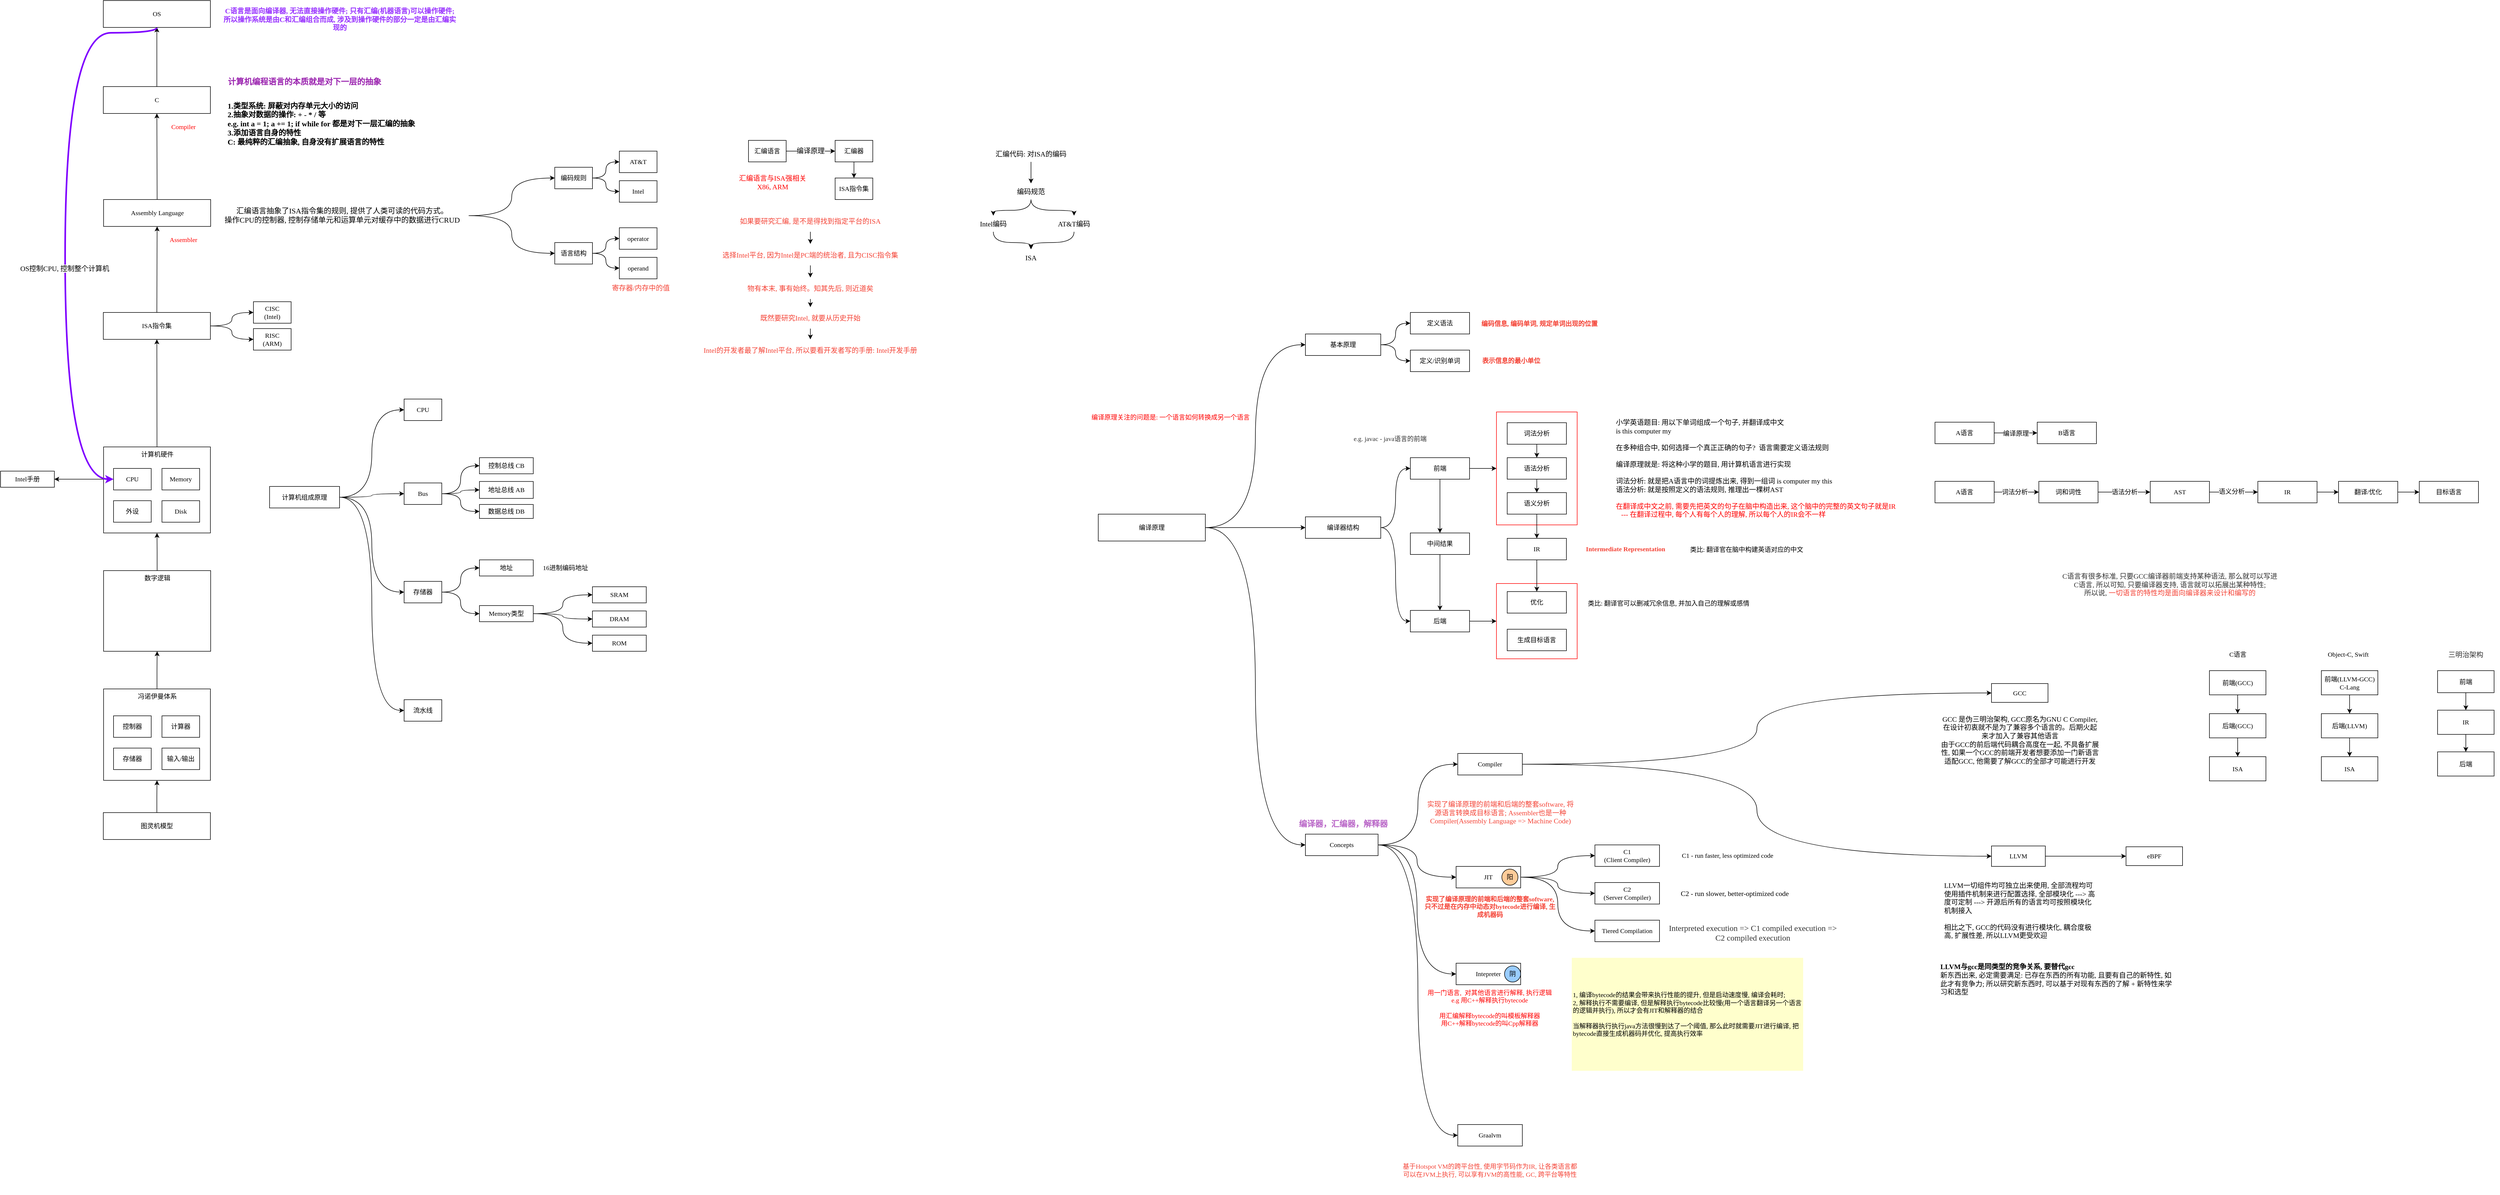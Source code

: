 <mxfile version="20.2.2" type="github">
  <diagram id="_dh9glDH5kx_qx3IPk2B" name="Page-1">
    <mxGraphModel dx="501" dy="769" grid="1" gridSize="10" guides="1" tooltips="1" connect="1" arrows="1" fold="1" page="1" pageScale="1" pageWidth="827" pageHeight="1169" math="0" shadow="0">
      <root>
        <mxCell id="0" />
        <mxCell id="1" parent="0" />
        <mxCell id="2vaMElDyrSs1qIXfbJuE-103" value="" style="rounded=0;whiteSpace=wrap;html=1;fontSize=13;fontColor=#000000;strokeColor=#FF0000;fillColor=#FFFFFF;fontFamily=Verdana;" vertex="1" parent="1">
          <mxGeometry x="3670" y="1134" width="150" height="140" as="geometry" />
        </mxCell>
        <mxCell id="2vaMElDyrSs1qIXfbJuE-2" value="数字逻辑" style="rounded=0;whiteSpace=wrap;html=1;verticalAlign=top;fontFamily=Verdana;" vertex="1" parent="1">
          <mxGeometry x="1081.5" y="1110" width="199" height="150" as="geometry" />
        </mxCell>
        <mxCell id="2vaMElDyrSs1qIXfbJuE-3" style="edgeStyle=orthogonalEdgeStyle;rounded=0;orthogonalLoop=1;jettySize=auto;html=1;exitX=0.5;exitY=0;exitDx=0;exitDy=0;entryX=0.5;entryY=1;entryDx=0;entryDy=0;fontFamily=Verdana;" edge="1" parent="1" source="2vaMElDyrSs1qIXfbJuE-2" target="2vaMElDyrSs1qIXfbJuE-6">
          <mxGeometry relative="1" as="geometry">
            <mxPoint x="1181" y="1040" as="targetPoint" />
          </mxGeometry>
        </mxCell>
        <mxCell id="2vaMElDyrSs1qIXfbJuE-26" value="" style="edgeStyle=orthogonalEdgeStyle;curved=1;rounded=0;orthogonalLoop=1;jettySize=auto;html=1;fontFamily=Verdana;" edge="1" parent="1" source="2vaMElDyrSs1qIXfbJuE-6" target="2vaMElDyrSs1qIXfbJuE-24">
          <mxGeometry relative="1" as="geometry" />
        </mxCell>
        <mxCell id="2vaMElDyrSs1qIXfbJuE-6" value="计算机硬件" style="rounded=0;whiteSpace=wrap;html=1;verticalAlign=top;fontFamily=Verdana;" vertex="1" parent="1">
          <mxGeometry x="1081.5" y="880" width="198.5" height="160" as="geometry" />
        </mxCell>
        <mxCell id="2vaMElDyrSs1qIXfbJuE-251" style="edgeStyle=orthogonalEdgeStyle;curved=1;rounded=0;orthogonalLoop=1;jettySize=auto;html=1;fontFamily=Verdana;fontSize=13;fontColor=#000000;strokeColor=#000000;strokeWidth=1;" edge="1" parent="1" source="2vaMElDyrSs1qIXfbJuE-7" target="2vaMElDyrSs1qIXfbJuE-250">
          <mxGeometry relative="1" as="geometry" />
        </mxCell>
        <mxCell id="2vaMElDyrSs1qIXfbJuE-7" value="CPU" style="rounded=0;whiteSpace=wrap;html=1;fillColor=#FFFFFF;fontFamily=Verdana;" vertex="1" parent="1">
          <mxGeometry x="1100" y="920" width="70" height="40" as="geometry" />
        </mxCell>
        <mxCell id="2vaMElDyrSs1qIXfbJuE-8" value="Memory" style="rounded=0;whiteSpace=wrap;html=1;fillColor=#FFFFFF;fontFamily=Verdana;" vertex="1" parent="1">
          <mxGeometry x="1190" y="920" width="70" height="40" as="geometry" />
        </mxCell>
        <mxCell id="2vaMElDyrSs1qIXfbJuE-9" value="外设" style="rounded=0;whiteSpace=wrap;html=1;fillColor=#FFFFFF;fontFamily=Verdana;" vertex="1" parent="1">
          <mxGeometry x="1100" y="980" width="70" height="40" as="geometry" />
        </mxCell>
        <mxCell id="2vaMElDyrSs1qIXfbJuE-10" value="Disk" style="rounded=0;whiteSpace=wrap;html=1;fillColor=#FFFFFF;fontFamily=Verdana;" vertex="1" parent="1">
          <mxGeometry x="1190" y="980" width="70" height="40" as="geometry" />
        </mxCell>
        <mxCell id="2vaMElDyrSs1qIXfbJuE-13" value="" style="edgeStyle=orthogonalEdgeStyle;rounded=0;orthogonalLoop=1;jettySize=auto;html=1;fontFamily=Verdana;" edge="1" parent="1" source="2vaMElDyrSs1qIXfbJuE-11" target="2vaMElDyrSs1qIXfbJuE-2">
          <mxGeometry relative="1" as="geometry" />
        </mxCell>
        <mxCell id="2vaMElDyrSs1qIXfbJuE-11" value="冯诺伊曼体系" style="rounded=0;whiteSpace=wrap;html=1;verticalAlign=top;fontFamily=Verdana;" vertex="1" parent="1">
          <mxGeometry x="1081.5" y="1330" width="198.5" height="170" as="geometry" />
        </mxCell>
        <mxCell id="2vaMElDyrSs1qIXfbJuE-14" value="" style="edgeStyle=orthogonalEdgeStyle;rounded=0;orthogonalLoop=1;jettySize=auto;html=1;fontFamily=Verdana;" edge="1" parent="1" source="2vaMElDyrSs1qIXfbJuE-12" target="2vaMElDyrSs1qIXfbJuE-11">
          <mxGeometry relative="1" as="geometry" />
        </mxCell>
        <mxCell id="2vaMElDyrSs1qIXfbJuE-12" value="图灵机模型" style="rounded=0;whiteSpace=wrap;html=1;verticalAlign=middle;fontFamily=Verdana;" vertex="1" parent="1">
          <mxGeometry x="1081" y="1560" width="199" height="50" as="geometry" />
        </mxCell>
        <mxCell id="2vaMElDyrSs1qIXfbJuE-30" style="edgeStyle=orthogonalEdgeStyle;curved=1;rounded=0;orthogonalLoop=1;jettySize=auto;html=1;exitX=1;exitY=0.5;exitDx=0;exitDy=0;entryX=0;entryY=0.5;entryDx=0;entryDy=0;fontFamily=Verdana;" edge="1" parent="1" source="2vaMElDyrSs1qIXfbJuE-24" target="2vaMElDyrSs1qIXfbJuE-28">
          <mxGeometry relative="1" as="geometry" />
        </mxCell>
        <mxCell id="2vaMElDyrSs1qIXfbJuE-31" style="edgeStyle=orthogonalEdgeStyle;curved=1;rounded=0;orthogonalLoop=1;jettySize=auto;html=1;exitX=1;exitY=0.5;exitDx=0;exitDy=0;fontFamily=Verdana;" edge="1" parent="1" source="2vaMElDyrSs1qIXfbJuE-24" target="2vaMElDyrSs1qIXfbJuE-29">
          <mxGeometry relative="1" as="geometry" />
        </mxCell>
        <mxCell id="2vaMElDyrSs1qIXfbJuE-33" style="edgeStyle=orthogonalEdgeStyle;curved=1;rounded=0;orthogonalLoop=1;jettySize=auto;html=1;exitX=0.5;exitY=0;exitDx=0;exitDy=0;entryX=0.5;entryY=1;entryDx=0;entryDy=0;fontFamily=Verdana;" edge="1" parent="1" source="2vaMElDyrSs1qIXfbJuE-24" target="2vaMElDyrSs1qIXfbJuE-25">
          <mxGeometry relative="1" as="geometry">
            <mxPoint x="1180.5" y="560" as="targetPoint" />
          </mxGeometry>
        </mxCell>
        <mxCell id="2vaMElDyrSs1qIXfbJuE-24" value="ISA指令集" style="rounded=0;whiteSpace=wrap;html=1;verticalAlign=middle;fontFamily=Verdana;" vertex="1" parent="1">
          <mxGeometry x="1081" y="630" width="199" height="50" as="geometry" />
        </mxCell>
        <mxCell id="2vaMElDyrSs1qIXfbJuE-38" value="" style="edgeStyle=orthogonalEdgeStyle;curved=1;rounded=0;orthogonalLoop=1;jettySize=auto;html=1;fontColor=#FF0000;fontFamily=Verdana;" edge="1" parent="1" source="2vaMElDyrSs1qIXfbJuE-25" target="2vaMElDyrSs1qIXfbJuE-36">
          <mxGeometry relative="1" as="geometry" />
        </mxCell>
        <mxCell id="2vaMElDyrSs1qIXfbJuE-25" value="Assembly Language" style="rounded=0;whiteSpace=wrap;html=1;verticalAlign=middle;fontFamily=Verdana;" vertex="1" parent="1">
          <mxGeometry x="1081.5" y="420" width="199" height="50" as="geometry" />
        </mxCell>
        <mxCell id="2vaMElDyrSs1qIXfbJuE-28" value="CISC&lt;br&gt;(Intel)" style="rounded=0;whiteSpace=wrap;html=1;fillColor=#FFFFFF;fontFamily=Verdana;" vertex="1" parent="1">
          <mxGeometry x="1360" y="610" width="70" height="40" as="geometry" />
        </mxCell>
        <mxCell id="2vaMElDyrSs1qIXfbJuE-29" value="RISC&lt;br&gt;(ARM)" style="rounded=0;whiteSpace=wrap;html=1;fillColor=#FFFFFF;fontFamily=Verdana;" vertex="1" parent="1">
          <mxGeometry x="1360" y="660" width="70" height="40" as="geometry" />
        </mxCell>
        <mxCell id="2vaMElDyrSs1qIXfbJuE-35" value="&lt;font color=&quot;#ff0000&quot;&gt;编译原理关注的问题是: 一个语言如何转换成另一个语言&lt;/font&gt;" style="text;html=1;strokeColor=none;fillColor=none;align=center;verticalAlign=middle;whiteSpace=wrap;rounded=0;fontFamily=Verdana;" vertex="1" parent="1">
          <mxGeometry x="2910" y="805" width="309" height="40" as="geometry" />
        </mxCell>
        <mxCell id="2vaMElDyrSs1qIXfbJuE-39" value="" style="edgeStyle=orthogonalEdgeStyle;curved=1;rounded=0;orthogonalLoop=1;jettySize=auto;html=1;fontColor=#FF0000;fontFamily=Verdana;" edge="1" parent="1" source="2vaMElDyrSs1qIXfbJuE-36" target="2vaMElDyrSs1qIXfbJuE-37">
          <mxGeometry relative="1" as="geometry" />
        </mxCell>
        <mxCell id="2vaMElDyrSs1qIXfbJuE-36" value="C" style="rounded=0;whiteSpace=wrap;html=1;verticalAlign=middle;fontFamily=Verdana;" vertex="1" parent="1">
          <mxGeometry x="1081" y="210" width="199" height="50" as="geometry" />
        </mxCell>
        <mxCell id="2vaMElDyrSs1qIXfbJuE-248" style="edgeStyle=orthogonalEdgeStyle;curved=1;rounded=0;orthogonalLoop=1;jettySize=auto;html=1;entryX=0;entryY=0.5;entryDx=0;entryDy=0;fontFamily=Verdana;fontSize=12;fontColor=#000000;strokeColor=#7F00FF;strokeWidth=3;" edge="1" parent="1" source="2vaMElDyrSs1qIXfbJuE-37" target="2vaMElDyrSs1qIXfbJuE-7">
          <mxGeometry relative="1" as="geometry">
            <Array as="points">
              <mxPoint x="1181" y="110" />
              <mxPoint x="1010" y="110" />
              <mxPoint x="1010" y="940" />
            </Array>
          </mxGeometry>
        </mxCell>
        <mxCell id="2vaMElDyrSs1qIXfbJuE-249" value="OS控制CPU, 控制整个计算机" style="edgeLabel;html=1;align=center;verticalAlign=middle;resizable=0;points=[];fontSize=13;fontFamily=Verdana;fontColor=#000000;" vertex="1" connectable="0" parent="2vaMElDyrSs1qIXfbJuE-248">
          <mxGeometry x="0.122" y="-1" relative="1" as="geometry">
            <mxPoint y="1" as="offset" />
          </mxGeometry>
        </mxCell>
        <mxCell id="2vaMElDyrSs1qIXfbJuE-37" value="OS" style="rounded=0;whiteSpace=wrap;html=1;verticalAlign=middle;fontFamily=Verdana;" vertex="1" parent="1">
          <mxGeometry x="1081" y="50" width="199" height="50" as="geometry" />
        </mxCell>
        <mxCell id="2vaMElDyrSs1qIXfbJuE-40" value="&lt;div class=&quot;mind-clipboard&quot; style=&quot;font-size: 13px;&quot;&gt;C语言是面向编译器, 无法直接操作硬件; 只有汇编(机器语言)可以操作硬件;&lt;br style=&quot;font-size: 13px;&quot;&gt;所以操作系统是由C和汇编组合而成, 涉及到操作硬件的部分一定是由汇编实现的&lt;/div&gt;" style="text;html=1;strokeColor=none;fillColor=none;align=center;verticalAlign=middle;whiteSpace=wrap;rounded=0;fontColor=#9933FF;fontFamily=Verdana;fontStyle=1;fontSize=13;" vertex="1" parent="1">
          <mxGeometry x="1300" y="50" width="440.5" height="70" as="geometry" />
        </mxCell>
        <mxCell id="2vaMElDyrSs1qIXfbJuE-41" value="&lt;font color=&quot;#ff0000&quot;&gt;Compiler&lt;/font&gt;" style="text;html=1;strokeColor=none;fillColor=none;align=center;verticalAlign=middle;whiteSpace=wrap;rounded=0;fontFamily=Verdana;" vertex="1" parent="1">
          <mxGeometry x="1190" y="270" width="80" height="30" as="geometry" />
        </mxCell>
        <mxCell id="2vaMElDyrSs1qIXfbJuE-42" value="&lt;font color=&quot;#ff0000&quot;&gt;Assembler&lt;/font&gt;" style="text;html=1;strokeColor=none;fillColor=none;align=center;verticalAlign=middle;whiteSpace=wrap;rounded=0;fontFamily=Verdana;" vertex="1" parent="1">
          <mxGeometry x="1190" y="480" width="80" height="30" as="geometry" />
        </mxCell>
        <mxCell id="2vaMElDyrSs1qIXfbJuE-43" value="&lt;meta charset=&quot;utf-8&quot;&gt;&lt;span style=&quot;color: rgb(156, 39, 176); font-size: 15px; font-style: normal; font-variant-ligatures: normal; font-variant-caps: normal; font-weight: 700; letter-spacing: normal; orphans: 2; text-align: center; text-indent: 0px; text-transform: none; widows: 2; word-spacing: 0px; -webkit-text-stroke-width: 0px; background-color: rgba(255, 255, 255, 0.01); text-decoration-thickness: initial; text-decoration-style: initial; text-decoration-color: initial; float: none; display: inline !important;&quot;&gt;计算机编程语言的本质就是对下一层的抽象&lt;/span&gt;" style="text;html=1;strokeColor=none;fillColor=none;align=center;verticalAlign=middle;whiteSpace=wrap;rounded=0;fontColor=#9933FF;fontFamily=Verdana;" vertex="1" parent="1">
          <mxGeometry x="1290" y="180" width="330" height="40" as="geometry" />
        </mxCell>
        <mxCell id="2vaMElDyrSs1qIXfbJuE-44" value="&lt;font style=&quot;font-size: 14px;&quot;&gt;&lt;span style=&quot;font-size: 14px; background-color: rgba(255, 255, 255, 0.01);&quot;&gt;&lt;b style=&quot;font-size: 14px;&quot;&gt;1.类型系统: 屏蔽对内存单元大小的访问&lt;br style=&quot;font-size: 14px;&quot;&gt;2.抽象对数据的操作: + - * / 等&lt;br style=&quot;font-size: 14px;&quot;&gt;e.g. int a = 1; a += 1; if while for 都是对下一层汇编的抽象&lt;br style=&quot;font-size: 14px;&quot;&gt;3.添加语言自身的特性&lt;br style=&quot;font-size: 14px;&quot;&gt;C: 最纯粹的汇编抽象, 自身没有扩展语言的特性&lt;br style=&quot;font-size: 14px;&quot;&gt;&lt;/b&gt;&lt;/span&gt;&lt;/font&gt;" style="text;html=1;strokeColor=none;fillColor=none;align=left;verticalAlign=middle;whiteSpace=wrap;rounded=0;fontColor=#000000;fontSize=14;fontFamily=Verdana;" vertex="1" parent="1">
          <mxGeometry x="1310" y="220" width="360" height="120" as="geometry" />
        </mxCell>
        <mxCell id="2vaMElDyrSs1qIXfbJuE-117" style="edgeStyle=orthogonalEdgeStyle;curved=1;rounded=0;orthogonalLoop=1;jettySize=auto;html=1;exitX=1;exitY=0.5;exitDx=0;exitDy=0;entryX=0;entryY=0.5;entryDx=0;entryDy=0;fontSize=13;fontColor=#000000;fontFamily=Verdana;" edge="1" parent="1" source="2vaMElDyrSs1qIXfbJuE-45" target="2vaMElDyrSs1qIXfbJuE-63">
          <mxGeometry relative="1" as="geometry" />
        </mxCell>
        <mxCell id="2vaMElDyrSs1qIXfbJuE-118" style="edgeStyle=orthogonalEdgeStyle;curved=1;rounded=0;orthogonalLoop=1;jettySize=auto;html=1;exitX=1;exitY=0.5;exitDx=0;exitDy=0;entryX=0;entryY=0.5;entryDx=0;entryDy=0;fontSize=13;fontColor=#000000;fontFamily=Verdana;" edge="1" parent="1" source="2vaMElDyrSs1qIXfbJuE-45" target="2vaMElDyrSs1qIXfbJuE-64">
          <mxGeometry relative="1" as="geometry" />
        </mxCell>
        <mxCell id="2vaMElDyrSs1qIXfbJuE-147" style="edgeStyle=orthogonalEdgeStyle;curved=1;rounded=0;orthogonalLoop=1;jettySize=auto;html=1;exitX=1;exitY=0.5;exitDx=0;exitDy=0;entryX=0;entryY=0.5;entryDx=0;entryDy=0;fontSize=12;fontColor=#FF0000;fontFamily=Verdana;" edge="1" parent="1" source="2vaMElDyrSs1qIXfbJuE-45" target="2vaMElDyrSs1qIXfbJuE-146">
          <mxGeometry relative="1" as="geometry" />
        </mxCell>
        <mxCell id="2vaMElDyrSs1qIXfbJuE-45" value="编译原理" style="rounded=0;whiteSpace=wrap;html=1;verticalAlign=middle;fontFamily=Verdana;" vertex="1" parent="1">
          <mxGeometry x="2930" y="1005" width="199" height="50" as="geometry" />
        </mxCell>
        <mxCell id="2vaMElDyrSs1qIXfbJuE-50" style="edgeStyle=orthogonalEdgeStyle;curved=1;rounded=0;orthogonalLoop=1;jettySize=auto;html=1;entryX=0;entryY=0.5;entryDx=0;entryDy=0;fontSize=14;fontColor=#000000;fontFamily=Verdana;" edge="1" parent="1" source="2vaMElDyrSs1qIXfbJuE-47" target="2vaMElDyrSs1qIXfbJuE-48">
          <mxGeometry relative="1" as="geometry" />
        </mxCell>
        <mxCell id="2vaMElDyrSs1qIXfbJuE-51" style="edgeStyle=orthogonalEdgeStyle;curved=1;rounded=0;orthogonalLoop=1;jettySize=auto;html=1;exitX=1;exitY=0.5;exitDx=0;exitDy=0;entryX=0;entryY=0.5;entryDx=0;entryDy=0;fontSize=14;fontColor=#000000;fontFamily=Verdana;" edge="1" parent="1" source="2vaMElDyrSs1qIXfbJuE-47" target="2vaMElDyrSs1qIXfbJuE-49">
          <mxGeometry relative="1" as="geometry" />
        </mxCell>
        <mxCell id="2vaMElDyrSs1qIXfbJuE-47" value="&lt;meta charset=&quot;utf-8&quot; style=&quot;font-size: 14px;&quot;&gt;&lt;div class=&quot;mind-clipboard&quot; style=&quot;font-size: 14px;&quot;&gt;汇编语言抽象了ISA指令集的规则, 提供了人类可读的代码方式。&lt;br style=&quot;font-size: 14px;&quot;&gt;操作CPU的控制器, 控制存储单元和运算单元对缓存中的数据进行CRUD&lt;/div&gt;" style="text;html=1;strokeColor=none;fillColor=none;align=center;verticalAlign=middle;whiteSpace=wrap;rounded=0;fontColor=#000000;fontStyle=0;fontSize=14;fontFamily=Verdana;" vertex="1" parent="1">
          <mxGeometry x="1290" y="410" width="470" height="80" as="geometry" />
        </mxCell>
        <mxCell id="2vaMElDyrSs1qIXfbJuE-56" style="edgeStyle=orthogonalEdgeStyle;curved=1;rounded=0;orthogonalLoop=1;jettySize=auto;html=1;exitX=1;exitY=0.5;exitDx=0;exitDy=0;entryX=0;entryY=0.5;entryDx=0;entryDy=0;fontSize=14;fontColor=#000000;fontFamily=Verdana;" edge="1" parent="1" source="2vaMElDyrSs1qIXfbJuE-48" target="2vaMElDyrSs1qIXfbJuE-52">
          <mxGeometry relative="1" as="geometry" />
        </mxCell>
        <mxCell id="2vaMElDyrSs1qIXfbJuE-58" style="edgeStyle=orthogonalEdgeStyle;curved=1;rounded=0;orthogonalLoop=1;jettySize=auto;html=1;exitX=1;exitY=0.5;exitDx=0;exitDy=0;entryX=0;entryY=0.5;entryDx=0;entryDy=0;fontSize=14;fontColor=#000000;fontFamily=Verdana;" edge="1" parent="1" source="2vaMElDyrSs1qIXfbJuE-48" target="2vaMElDyrSs1qIXfbJuE-53">
          <mxGeometry relative="1" as="geometry" />
        </mxCell>
        <mxCell id="2vaMElDyrSs1qIXfbJuE-48" value="编码规则" style="rounded=0;whiteSpace=wrap;html=1;fillColor=#FFFFFF;fontFamily=Verdana;" vertex="1" parent="1">
          <mxGeometry x="1920" y="360" width="70" height="40" as="geometry" />
        </mxCell>
        <mxCell id="2vaMElDyrSs1qIXfbJuE-59" style="edgeStyle=orthogonalEdgeStyle;curved=1;rounded=0;orthogonalLoop=1;jettySize=auto;html=1;exitX=1;exitY=0.5;exitDx=0;exitDy=0;entryX=0;entryY=0.5;entryDx=0;entryDy=0;fontSize=14;fontColor=#000000;fontFamily=Verdana;" edge="1" parent="1" source="2vaMElDyrSs1qIXfbJuE-49" target="2vaMElDyrSs1qIXfbJuE-54">
          <mxGeometry relative="1" as="geometry" />
        </mxCell>
        <mxCell id="2vaMElDyrSs1qIXfbJuE-60" style="edgeStyle=orthogonalEdgeStyle;curved=1;rounded=0;orthogonalLoop=1;jettySize=auto;html=1;exitX=1;exitY=0.5;exitDx=0;exitDy=0;entryX=0;entryY=0.5;entryDx=0;entryDy=0;fontSize=14;fontColor=#000000;fontFamily=Verdana;" edge="1" parent="1" source="2vaMElDyrSs1qIXfbJuE-49" target="2vaMElDyrSs1qIXfbJuE-55">
          <mxGeometry relative="1" as="geometry" />
        </mxCell>
        <mxCell id="2vaMElDyrSs1qIXfbJuE-49" value="语言结构" style="rounded=0;whiteSpace=wrap;html=1;fillColor=#FFFFFF;fontFamily=Verdana;" vertex="1" parent="1">
          <mxGeometry x="1920" y="500" width="70" height="40" as="geometry" />
        </mxCell>
        <mxCell id="2vaMElDyrSs1qIXfbJuE-52" value="AT&amp;amp;T" style="rounded=0;whiteSpace=wrap;html=1;fillColor=#FFFFFF;fontFamily=Verdana;" vertex="1" parent="1">
          <mxGeometry x="2040" y="330" width="70" height="40" as="geometry" />
        </mxCell>
        <mxCell id="2vaMElDyrSs1qIXfbJuE-53" value="Intel" style="rounded=0;whiteSpace=wrap;html=1;fillColor=#FFFFFF;fontFamily=Verdana;" vertex="1" parent="1">
          <mxGeometry x="2040" y="385" width="70" height="40" as="geometry" />
        </mxCell>
        <mxCell id="2vaMElDyrSs1qIXfbJuE-54" value="operator" style="rounded=0;whiteSpace=wrap;html=1;fillColor=#FFFFFF;fontFamily=Verdana;" vertex="1" parent="1">
          <mxGeometry x="2040" y="472.5" width="70" height="40" as="geometry" />
        </mxCell>
        <mxCell id="2vaMElDyrSs1qIXfbJuE-55" value="operand" style="rounded=0;whiteSpace=wrap;html=1;fillColor=#FFFFFF;fontFamily=Verdana;" vertex="1" parent="1">
          <mxGeometry x="2040" y="527.5" width="70" height="40" as="geometry" />
        </mxCell>
        <mxCell id="2vaMElDyrSs1qIXfbJuE-61" value="&lt;span style=&quot;color: rgb(244, 67, 54); font-size: 13px; font-style: normal; font-variant-ligatures: normal; font-variant-caps: normal; letter-spacing: normal; orphans: 2; text-align: center; text-indent: 0px; text-transform: none; widows: 2; word-spacing: 0px; -webkit-text-stroke-width: 0px; background-color: rgba(255, 255, 255, 0.01); text-decoration-thickness: initial; text-decoration-style: initial; text-decoration-color: initial; float: none; display: inline !important;&quot;&gt;寄存器/内存中的值&lt;/span&gt;" style="text;html=1;strokeColor=none;fillColor=none;align=center;verticalAlign=middle;whiteSpace=wrap;rounded=0;fontSize=14;fontColor=#000000;fontFamily=Verdana;fontStyle=0" vertex="1" parent="1">
          <mxGeometry x="1990" y="570" width="180" height="30" as="geometry" />
        </mxCell>
        <mxCell id="2vaMElDyrSs1qIXfbJuE-67" style="edgeStyle=orthogonalEdgeStyle;curved=1;rounded=0;orthogonalLoop=1;jettySize=auto;html=1;exitX=1;exitY=0.5;exitDx=0;exitDy=0;entryX=0;entryY=0.5;entryDx=0;entryDy=0;fontSize=14;fontColor=#000000;fontFamily=Verdana;" edge="1" parent="1" source="2vaMElDyrSs1qIXfbJuE-63" target="2vaMElDyrSs1qIXfbJuE-65">
          <mxGeometry relative="1" as="geometry" />
        </mxCell>
        <mxCell id="2vaMElDyrSs1qIXfbJuE-68" style="edgeStyle=orthogonalEdgeStyle;curved=1;rounded=0;orthogonalLoop=1;jettySize=auto;html=1;exitX=1;exitY=0.5;exitDx=0;exitDy=0;entryX=0;entryY=0.5;entryDx=0;entryDy=0;fontSize=14;fontColor=#000000;fontFamily=Verdana;" edge="1" parent="1" source="2vaMElDyrSs1qIXfbJuE-63" target="2vaMElDyrSs1qIXfbJuE-66">
          <mxGeometry relative="1" as="geometry" />
        </mxCell>
        <mxCell id="2vaMElDyrSs1qIXfbJuE-63" value="基本原理" style="rounded=0;whiteSpace=wrap;html=1;fillColor=#FFFFFF;fontFamily=Verdana;" vertex="1" parent="1">
          <mxGeometry x="3315" y="670" width="140" height="40" as="geometry" />
        </mxCell>
        <mxCell id="2vaMElDyrSs1qIXfbJuE-119" style="edgeStyle=orthogonalEdgeStyle;curved=1;rounded=0;orthogonalLoop=1;jettySize=auto;html=1;exitX=1;exitY=0.5;exitDx=0;exitDy=0;entryX=0;entryY=0.5;entryDx=0;entryDy=0;fontSize=13;fontColor=#000000;fontFamily=Verdana;" edge="1" parent="1" source="2vaMElDyrSs1qIXfbJuE-64" target="2vaMElDyrSs1qIXfbJuE-75">
          <mxGeometry relative="1" as="geometry" />
        </mxCell>
        <mxCell id="2vaMElDyrSs1qIXfbJuE-120" style="edgeStyle=orthogonalEdgeStyle;curved=1;rounded=0;orthogonalLoop=1;jettySize=auto;html=1;exitX=1;exitY=0.5;exitDx=0;exitDy=0;entryX=0;entryY=0.5;entryDx=0;entryDy=0;fontSize=13;fontColor=#000000;fontFamily=Verdana;" edge="1" parent="1" source="2vaMElDyrSs1qIXfbJuE-64" target="2vaMElDyrSs1qIXfbJuE-77">
          <mxGeometry relative="1" as="geometry" />
        </mxCell>
        <mxCell id="2vaMElDyrSs1qIXfbJuE-64" value="编译器结构" style="rounded=0;whiteSpace=wrap;html=1;fillColor=#FFFFFF;fontFamily=Verdana;" vertex="1" parent="1">
          <mxGeometry x="3315" y="1010" width="140" height="40" as="geometry" />
        </mxCell>
        <mxCell id="2vaMElDyrSs1qIXfbJuE-65" value="定义语法" style="rounded=0;whiteSpace=wrap;html=1;fillColor=#FFFFFF;fontFamily=Verdana;" vertex="1" parent="1">
          <mxGeometry x="3510" y="630" width="110" height="40" as="geometry" />
        </mxCell>
        <mxCell id="2vaMElDyrSs1qIXfbJuE-66" value="定义/识别单词" style="rounded=0;whiteSpace=wrap;html=1;fillColor=#FFFFFF;fontFamily=Verdana;" vertex="1" parent="1">
          <mxGeometry x="3510" y="700" width="110" height="40" as="geometry" />
        </mxCell>
        <mxCell id="2vaMElDyrSs1qIXfbJuE-70" value="&lt;meta charset=&quot;utf-8&quot; style=&quot;font-size: 12px;&quot;&gt;&lt;span style=&quot;color: rgb(244, 67, 54); font-size: 12px; font-style: normal; font-variant-ligatures: normal; font-variant-caps: normal; font-weight: 700; letter-spacing: normal; orphans: 2; text-align: center; text-indent: 0px; text-transform: none; widows: 2; word-spacing: 0px; -webkit-text-stroke-width: 0px; background-color: rgba(255, 255, 255, 0.01); text-decoration-thickness: initial; text-decoration-style: initial; text-decoration-color: initial; float: none; display: inline !important;&quot;&gt;编码信息, 编码单词, 规定单词出现的位置&lt;/span&gt;" style="text;html=1;strokeColor=none;fillColor=none;align=center;verticalAlign=middle;whiteSpace=wrap;rounded=0;fontSize=12;fontColor=#000000;fontFamily=Verdana;" vertex="1" parent="1">
          <mxGeometry x="3630" y="632.5" width="240" height="37.5" as="geometry" />
        </mxCell>
        <mxCell id="2vaMElDyrSs1qIXfbJuE-73" value="&lt;span style=&quot;color: rgb(244, 67, 54); font-size: 12px; font-style: normal; font-variant-ligatures: normal; font-variant-caps: normal; font-weight: 700; letter-spacing: normal; orphans: 2; text-align: center; text-indent: 0px; text-transform: none; widows: 2; word-spacing: 0px; -webkit-text-stroke-width: 0px; background-color: rgba(255, 255, 255, 0.01); text-decoration-thickness: initial; text-decoration-style: initial; text-decoration-color: initial; float: none; display: inline !important;&quot;&gt;表示信息的最小单位&lt;/span&gt;" style="text;html=1;strokeColor=none;fillColor=none;align=center;verticalAlign=middle;whiteSpace=wrap;rounded=0;fontSize=12;fontColor=#000000;fontFamily=Verdana;" vertex="1" parent="1">
          <mxGeometry x="3630" y="700" width="135" height="40" as="geometry" />
        </mxCell>
        <mxCell id="2vaMElDyrSs1qIXfbJuE-78" value="" style="edgeStyle=orthogonalEdgeStyle;curved=1;rounded=0;orthogonalLoop=1;jettySize=auto;html=1;fontSize=13;fontColor=#000000;fontFamily=Verdana;" edge="1" parent="1" source="2vaMElDyrSs1qIXfbJuE-75" target="2vaMElDyrSs1qIXfbJuE-76">
          <mxGeometry relative="1" as="geometry" />
        </mxCell>
        <mxCell id="2vaMElDyrSs1qIXfbJuE-106" style="edgeStyle=orthogonalEdgeStyle;curved=1;rounded=0;orthogonalLoop=1;jettySize=auto;html=1;exitX=1;exitY=0.5;exitDx=0;exitDy=0;entryX=0;entryY=0.5;entryDx=0;entryDy=0;fontSize=13;fontColor=#000000;fontFamily=Verdana;" edge="1" parent="1" source="2vaMElDyrSs1qIXfbJuE-75" target="2vaMElDyrSs1qIXfbJuE-93">
          <mxGeometry relative="1" as="geometry" />
        </mxCell>
        <mxCell id="2vaMElDyrSs1qIXfbJuE-75" value="前端" style="rounded=0;whiteSpace=wrap;html=1;fillColor=#FFFFFF;fontFamily=Verdana;" vertex="1" parent="1">
          <mxGeometry x="3510" y="900" width="110" height="40" as="geometry" />
        </mxCell>
        <mxCell id="2vaMElDyrSs1qIXfbJuE-79" value="" style="edgeStyle=orthogonalEdgeStyle;curved=1;rounded=0;orthogonalLoop=1;jettySize=auto;html=1;fontSize=13;fontColor=#000000;fontFamily=Verdana;" edge="1" parent="1" source="2vaMElDyrSs1qIXfbJuE-76" target="2vaMElDyrSs1qIXfbJuE-77">
          <mxGeometry relative="1" as="geometry" />
        </mxCell>
        <mxCell id="2vaMElDyrSs1qIXfbJuE-76" value="中间结果" style="rounded=0;whiteSpace=wrap;html=1;fillColor=#FFFFFF;fontFamily=Verdana;" vertex="1" parent="1">
          <mxGeometry x="3510" y="1040" width="110" height="40" as="geometry" />
        </mxCell>
        <mxCell id="2vaMElDyrSs1qIXfbJuE-105" style="edgeStyle=orthogonalEdgeStyle;curved=1;rounded=0;orthogonalLoop=1;jettySize=auto;html=1;exitX=1;exitY=0.5;exitDx=0;exitDy=0;entryX=0;entryY=0.5;entryDx=0;entryDy=0;fontSize=13;fontColor=#000000;fontFamily=Verdana;" edge="1" parent="1" source="2vaMElDyrSs1qIXfbJuE-77" target="2vaMElDyrSs1qIXfbJuE-103">
          <mxGeometry relative="1" as="geometry" />
        </mxCell>
        <mxCell id="2vaMElDyrSs1qIXfbJuE-77" value="后端" style="rounded=0;whiteSpace=wrap;html=1;fillColor=#FFFFFF;fontFamily=Verdana;" vertex="1" parent="1">
          <mxGeometry x="3510" y="1184" width="110" height="40" as="geometry" />
        </mxCell>
        <mxCell id="2vaMElDyrSs1qIXfbJuE-93" value="" style="rounded=0;whiteSpace=wrap;html=1;fontSize=13;fontColor=#000000;strokeColor=#FF0000;fillColor=#FFFFFF;fontFamily=Verdana;" vertex="1" parent="1">
          <mxGeometry x="3670" y="815" width="150" height="210" as="geometry" />
        </mxCell>
        <mxCell id="2vaMElDyrSs1qIXfbJuE-88" value="" style="edgeStyle=orthogonalEdgeStyle;curved=1;rounded=0;orthogonalLoop=1;jettySize=auto;html=1;fontSize=13;fontColor=#000000;fontFamily=Verdana;" edge="1" parent="1" source="2vaMElDyrSs1qIXfbJuE-80" target="2vaMElDyrSs1qIXfbJuE-81">
          <mxGeometry relative="1" as="geometry" />
        </mxCell>
        <mxCell id="2vaMElDyrSs1qIXfbJuE-80" value="词法分析" style="rounded=0;whiteSpace=wrap;html=1;fillColor=#FFFFFF;fontFamily=Verdana;" vertex="1" parent="1">
          <mxGeometry x="3690" y="835" width="110" height="40" as="geometry" />
        </mxCell>
        <mxCell id="2vaMElDyrSs1qIXfbJuE-96" style="edgeStyle=orthogonalEdgeStyle;curved=1;rounded=0;orthogonalLoop=1;jettySize=auto;html=1;exitX=0.5;exitY=1;exitDx=0;exitDy=0;fontSize=13;fontColor=#000000;entryX=0.5;entryY=0;entryDx=0;entryDy=0;fontFamily=Verdana;" edge="1" parent="1" source="2vaMElDyrSs1qIXfbJuE-82" target="2vaMElDyrSs1qIXfbJuE-114">
          <mxGeometry relative="1" as="geometry">
            <mxPoint x="3745" y="1062.5" as="targetPoint" />
          </mxGeometry>
        </mxCell>
        <mxCell id="2vaMElDyrSs1qIXfbJuE-82" value="语义分析" style="rounded=0;whiteSpace=wrap;html=1;fillColor=#FFFFFF;fontFamily=Verdana;" vertex="1" parent="1">
          <mxGeometry x="3690" y="965" width="110" height="40" as="geometry" />
        </mxCell>
        <mxCell id="2vaMElDyrSs1qIXfbJuE-91" style="edgeStyle=orthogonalEdgeStyle;curved=1;rounded=0;orthogonalLoop=1;jettySize=auto;html=1;exitX=0.5;exitY=1;exitDx=0;exitDy=0;entryX=0.5;entryY=0;entryDx=0;entryDy=0;fontSize=13;fontColor=#000000;fontFamily=Verdana;" edge="1" parent="1" source="2vaMElDyrSs1qIXfbJuE-81" target="2vaMElDyrSs1qIXfbJuE-82">
          <mxGeometry relative="1" as="geometry" />
        </mxCell>
        <mxCell id="2vaMElDyrSs1qIXfbJuE-81" value="语法分析" style="rounded=0;whiteSpace=wrap;html=1;fillColor=#FFFFFF;fontFamily=Verdana;" vertex="1" parent="1">
          <mxGeometry x="3690" y="900" width="110" height="40" as="geometry" />
        </mxCell>
        <mxCell id="2vaMElDyrSs1qIXfbJuE-101" value="优化" style="rounded=0;whiteSpace=wrap;html=1;fillColor=#FFFFFF;fontFamily=Verdana;" vertex="1" parent="1">
          <mxGeometry x="3690" y="1149" width="110" height="40" as="geometry" />
        </mxCell>
        <mxCell id="2vaMElDyrSs1qIXfbJuE-102" value="生成目标语言" style="rounded=0;whiteSpace=wrap;html=1;fillColor=#FFFFFF;fontFamily=Verdana;" vertex="1" parent="1">
          <mxGeometry x="3690" y="1219" width="110" height="40" as="geometry" />
        </mxCell>
        <mxCell id="2vaMElDyrSs1qIXfbJuE-115" value="" style="edgeStyle=orthogonalEdgeStyle;curved=1;rounded=0;orthogonalLoop=1;jettySize=auto;html=1;fontSize=13;fontColor=#000000;fontFamily=Verdana;" edge="1" parent="1" source="2vaMElDyrSs1qIXfbJuE-114" target="2vaMElDyrSs1qIXfbJuE-101">
          <mxGeometry relative="1" as="geometry" />
        </mxCell>
        <mxCell id="2vaMElDyrSs1qIXfbJuE-114" value="IR" style="rounded=0;whiteSpace=wrap;html=1;fillColor=#FFFFFF;fontFamily=Verdana;" vertex="1" parent="1">
          <mxGeometry x="3690" y="1050" width="110" height="40" as="geometry" />
        </mxCell>
        <mxCell id="2vaMElDyrSs1qIXfbJuE-116" value="&lt;span style=&quot;color: rgb(244, 67, 54); font-size: 12px; font-style: normal; font-variant-ligatures: normal; font-variant-caps: normal; font-weight: 700; letter-spacing: normal; orphans: 2; text-align: center; text-indent: 0px; text-transform: none; widows: 2; word-spacing: 0px; -webkit-text-stroke-width: 0px; background-color: rgba(255, 255, 255, 0.01); text-decoration-thickness: initial; text-decoration-style: initial; text-decoration-color: initial; float: none; display: inline !important;&quot;&gt;Intermediate Representation&lt;/span&gt;" style="text;html=1;strokeColor=none;fillColor=none;align=center;verticalAlign=middle;whiteSpace=wrap;rounded=0;fontSize=12;fontColor=#000000;fontFamily=Verdana;" vertex="1" parent="1">
          <mxGeometry x="3810" y="1047.5" width="200" height="45" as="geometry" />
        </mxCell>
        <mxCell id="2vaMElDyrSs1qIXfbJuE-121" value="&lt;div class=&quot;mind-clipboard&quot;&gt;小学英语题目: 用以下单词组成一个句子, 并翻译成中文&lt;br&gt;is this computer my&lt;br&gt;&lt;br&gt;在多种组合中, 如何选择一个真正正确的句子?&amp;nbsp; 语言需要定义语法规则&lt;br&gt;&lt;br&gt;编译原理就是: 将这种小学的题目, 用计算机语言进行实现&lt;br&gt;&lt;br&gt;词法分析: 就是把A语言中的词提炼出来, 得到一组词 is computer&amp;nbsp;my this&lt;br&gt;语法分析: 就是按照定义的语法规则, 推理出一棵树AST&lt;br&gt;&lt;br&gt;&lt;font color=&quot;#ff0000&quot;&gt;在翻译成中文之前, 需要先把英文的句子在脑中构造出来, 这个脑中的完整的英文句子就是IR&lt;br&gt;&amp;nbsp; &amp;nbsp;--- 在翻译过程中, 每个人有每个人的理解, 所以每个人的IR会不一样&lt;/font&gt;&lt;br&gt;&lt;/div&gt;" style="text;html=1;strokeColor=none;fillColor=none;align=left;verticalAlign=middle;whiteSpace=wrap;rounded=0;fontSize=13;fontColor=#000000;fontFamily=Verdana;" vertex="1" parent="1">
          <mxGeometry x="3890" y="825" width="565" height="190" as="geometry" />
        </mxCell>
        <mxCell id="2vaMElDyrSs1qIXfbJuE-133" value="" style="edgeStyle=orthogonalEdgeStyle;curved=1;rounded=0;orthogonalLoop=1;jettySize=auto;html=1;fontSize=12;fontColor=#000000;fontFamily=Verdana;" edge="1" parent="1" source="2vaMElDyrSs1qIXfbJuE-124" target="2vaMElDyrSs1qIXfbJuE-125">
          <mxGeometry relative="1" as="geometry" />
        </mxCell>
        <mxCell id="2vaMElDyrSs1qIXfbJuE-134" value="编译原理" style="edgeLabel;html=1;align=center;verticalAlign=middle;resizable=0;points=[];fontSize=12;fontColor=#000000;fontFamily=Verdana;" vertex="1" connectable="0" parent="2vaMElDyrSs1qIXfbJuE-133">
          <mxGeometry x="0.225" y="-1" relative="1" as="geometry">
            <mxPoint x="-9" as="offset" />
          </mxGeometry>
        </mxCell>
        <mxCell id="2vaMElDyrSs1qIXfbJuE-124" value="A语言" style="rounded=0;whiteSpace=wrap;html=1;fillColor=#FFFFFF;fontFamily=Verdana;" vertex="1" parent="1">
          <mxGeometry x="4485" y="834" width="110" height="40" as="geometry" />
        </mxCell>
        <mxCell id="2vaMElDyrSs1qIXfbJuE-125" value="B语言" style="rounded=0;whiteSpace=wrap;html=1;fillColor=#FFFFFF;fontFamily=Verdana;" vertex="1" parent="1">
          <mxGeometry x="4675" y="834" width="110" height="40" as="geometry" />
        </mxCell>
        <mxCell id="2vaMElDyrSs1qIXfbJuE-128" style="edgeStyle=orthogonalEdgeStyle;curved=1;rounded=0;orthogonalLoop=1;jettySize=auto;html=1;exitX=1;exitY=0.5;exitDx=0;exitDy=0;entryX=0;entryY=0.5;entryDx=0;entryDy=0;fontSize=12;fontColor=#000000;fontFamily=Verdana;" edge="1" parent="1" source="2vaMElDyrSs1qIXfbJuE-126" target="2vaMElDyrSs1qIXfbJuE-127">
          <mxGeometry relative="1" as="geometry" />
        </mxCell>
        <mxCell id="2vaMElDyrSs1qIXfbJuE-131" value="词法分析" style="edgeLabel;html=1;align=center;verticalAlign=middle;resizable=0;points=[];fontSize=12;fontColor=#000000;fontFamily=Verdana;" vertex="1" connectable="0" parent="2vaMElDyrSs1qIXfbJuE-128">
          <mxGeometry x="0.257" y="-2" relative="1" as="geometry">
            <mxPoint x="-14" y="-2" as="offset" />
          </mxGeometry>
        </mxCell>
        <mxCell id="2vaMElDyrSs1qIXfbJuE-126" value="A语言" style="rounded=0;whiteSpace=wrap;html=1;fillColor=#FFFFFF;fontFamily=Verdana;" vertex="1" parent="1">
          <mxGeometry x="4485" y="944" width="110" height="40" as="geometry" />
        </mxCell>
        <mxCell id="2vaMElDyrSs1qIXfbJuE-130" style="edgeStyle=orthogonalEdgeStyle;curved=1;rounded=0;orthogonalLoop=1;jettySize=auto;html=1;exitX=1;exitY=0.5;exitDx=0;exitDy=0;fontSize=12;fontColor=#000000;fontFamily=Verdana;" edge="1" parent="1" source="2vaMElDyrSs1qIXfbJuE-127" target="2vaMElDyrSs1qIXfbJuE-129">
          <mxGeometry relative="1" as="geometry">
            <Array as="points">
              <mxPoint x="4845" y="964" />
              <mxPoint x="4845" y="964" />
            </Array>
          </mxGeometry>
        </mxCell>
        <mxCell id="2vaMElDyrSs1qIXfbJuE-132" value="语法分析" style="edgeLabel;html=1;align=center;verticalAlign=middle;resizable=0;points=[];fontSize=12;fontColor=#000000;fontFamily=Verdana;" vertex="1" connectable="0" parent="2vaMElDyrSs1qIXfbJuE-130">
          <mxGeometry x="0.645" y="3" relative="1" as="geometry">
            <mxPoint x="-31" y="3" as="offset" />
          </mxGeometry>
        </mxCell>
        <mxCell id="2vaMElDyrSs1qIXfbJuE-127" value="词和词性" style="rounded=0;whiteSpace=wrap;html=1;fillColor=#FFFFFF;fontFamily=Verdana;" vertex="1" parent="1">
          <mxGeometry x="4678" y="944" width="110" height="40" as="geometry" />
        </mxCell>
        <mxCell id="2vaMElDyrSs1qIXfbJuE-136" value="" style="edgeStyle=orthogonalEdgeStyle;curved=1;rounded=0;orthogonalLoop=1;jettySize=auto;html=1;fontSize=12;fontColor=#000000;fontFamily=Verdana;" edge="1" parent="1" source="2vaMElDyrSs1qIXfbJuE-129" target="2vaMElDyrSs1qIXfbJuE-135">
          <mxGeometry relative="1" as="geometry" />
        </mxCell>
        <mxCell id="2vaMElDyrSs1qIXfbJuE-137" value="语义分析" style="edgeLabel;html=1;align=center;verticalAlign=middle;resizable=0;points=[];fontSize=12;fontColor=#000000;fontFamily=Verdana;" vertex="1" connectable="0" parent="2vaMElDyrSs1qIXfbJuE-136">
          <mxGeometry x="-0.1" y="1" relative="1" as="geometry">
            <mxPoint as="offset" />
          </mxGeometry>
        </mxCell>
        <mxCell id="2vaMElDyrSs1qIXfbJuE-129" value="AST" style="rounded=0;whiteSpace=wrap;html=1;fillColor=#FFFFFF;fontFamily=Verdana;" vertex="1" parent="1">
          <mxGeometry x="4885" y="944" width="110" height="40" as="geometry" />
        </mxCell>
        <mxCell id="2vaMElDyrSs1qIXfbJuE-144" value="" style="edgeStyle=orthogonalEdgeStyle;curved=1;rounded=0;orthogonalLoop=1;jettySize=auto;html=1;fontSize=12;fontColor=#FF0000;fontFamily=Verdana;" edge="1" parent="1" source="2vaMElDyrSs1qIXfbJuE-135" target="2vaMElDyrSs1qIXfbJuE-138">
          <mxGeometry relative="1" as="geometry" />
        </mxCell>
        <mxCell id="2vaMElDyrSs1qIXfbJuE-135" value="IR" style="rounded=0;whiteSpace=wrap;html=1;fillColor=#FFFFFF;fontFamily=Verdana;" vertex="1" parent="1">
          <mxGeometry x="5085" y="944" width="110" height="40" as="geometry" />
        </mxCell>
        <mxCell id="2vaMElDyrSs1qIXfbJuE-145" value="" style="edgeStyle=orthogonalEdgeStyle;curved=1;rounded=0;orthogonalLoop=1;jettySize=auto;html=1;fontSize=12;fontColor=#FF0000;fontFamily=Verdana;" edge="1" parent="1" source="2vaMElDyrSs1qIXfbJuE-138" target="2vaMElDyrSs1qIXfbJuE-141">
          <mxGeometry relative="1" as="geometry" />
        </mxCell>
        <mxCell id="2vaMElDyrSs1qIXfbJuE-138" value="翻译/优化" style="rounded=0;whiteSpace=wrap;html=1;fillColor=#FFFFFF;fontFamily=Verdana;" vertex="1" parent="1">
          <mxGeometry x="5235" y="944" width="110" height="40" as="geometry" />
        </mxCell>
        <mxCell id="2vaMElDyrSs1qIXfbJuE-141" value="目标语言" style="rounded=0;whiteSpace=wrap;html=1;fillColor=#FFFFFF;fontFamily=Verdana;" vertex="1" parent="1">
          <mxGeometry x="5385" y="944" width="110" height="40" as="geometry" />
        </mxCell>
        <mxCell id="2vaMElDyrSs1qIXfbJuE-152" style="edgeStyle=orthogonalEdgeStyle;curved=1;rounded=0;orthogonalLoop=1;jettySize=auto;html=1;exitX=1;exitY=0.5;exitDx=0;exitDy=0;entryX=0;entryY=0.5;entryDx=0;entryDy=0;fontSize=12;fontColor=#FF0000;fontFamily=Verdana;" edge="1" parent="1" source="2vaMElDyrSs1qIXfbJuE-146" target="2vaMElDyrSs1qIXfbJuE-148">
          <mxGeometry relative="1" as="geometry" />
        </mxCell>
        <mxCell id="2vaMElDyrSs1qIXfbJuE-153" style="edgeStyle=orthogonalEdgeStyle;curved=1;rounded=0;orthogonalLoop=1;jettySize=auto;html=1;exitX=1;exitY=0.5;exitDx=0;exitDy=0;entryX=0;entryY=0.5;entryDx=0;entryDy=0;fontSize=12;fontColor=#FF0000;fontFamily=Verdana;" edge="1" parent="1" source="2vaMElDyrSs1qIXfbJuE-146" target="2vaMElDyrSs1qIXfbJuE-149">
          <mxGeometry relative="1" as="geometry" />
        </mxCell>
        <mxCell id="2vaMElDyrSs1qIXfbJuE-159" style="edgeStyle=orthogonalEdgeStyle;curved=1;rounded=0;orthogonalLoop=1;jettySize=auto;html=1;entryX=0;entryY=0.5;entryDx=0;entryDy=0;fontFamily=Verdana;fontSize=12;fontColor=#FF0000;" edge="1" parent="1" source="2vaMElDyrSs1qIXfbJuE-146" target="2vaMElDyrSs1qIXfbJuE-155">
          <mxGeometry relative="1" as="geometry" />
        </mxCell>
        <mxCell id="2vaMElDyrSs1qIXfbJuE-214" style="edgeStyle=orthogonalEdgeStyle;curved=1;rounded=0;orthogonalLoop=1;jettySize=auto;html=1;exitX=1;exitY=0.5;exitDx=0;exitDy=0;entryX=0;entryY=0.5;entryDx=0;entryDy=0;fontFamily=Verdana;fontSize=13;fontColor=#000000;" edge="1" parent="1" source="2vaMElDyrSs1qIXfbJuE-146" target="2vaMElDyrSs1qIXfbJuE-213">
          <mxGeometry relative="1" as="geometry" />
        </mxCell>
        <mxCell id="2vaMElDyrSs1qIXfbJuE-146" value="Concepts" style="rounded=0;whiteSpace=wrap;html=1;fillColor=#FFFFFF;fontFamily=Verdana;" vertex="1" parent="1">
          <mxGeometry x="3315" y="1600" width="135" height="40" as="geometry" />
        </mxCell>
        <mxCell id="2vaMElDyrSs1qIXfbJuE-176" style="edgeStyle=orthogonalEdgeStyle;curved=1;rounded=0;orthogonalLoop=1;jettySize=auto;html=1;exitX=1;exitY=0.5;exitDx=0;exitDy=0;entryX=0;entryY=0.5;entryDx=0;entryDy=0;fontFamily=Verdana;fontSize=12;fontColor=#000000;" edge="1" parent="1" source="2vaMElDyrSs1qIXfbJuE-148" target="2vaMElDyrSs1qIXfbJuE-175">
          <mxGeometry relative="1" as="geometry" />
        </mxCell>
        <mxCell id="2vaMElDyrSs1qIXfbJuE-182" style="edgeStyle=orthogonalEdgeStyle;curved=1;rounded=0;orthogonalLoop=1;jettySize=auto;html=1;entryX=0;entryY=0.5;entryDx=0;entryDy=0;fontFamily=Verdana;fontSize=12;fontColor=#000000;" edge="1" parent="1" source="2vaMElDyrSs1qIXfbJuE-148" target="2vaMElDyrSs1qIXfbJuE-181">
          <mxGeometry relative="1" as="geometry" />
        </mxCell>
        <mxCell id="2vaMElDyrSs1qIXfbJuE-148" value="Compiler" style="rounded=0;whiteSpace=wrap;html=1;fillColor=#FFFFFF;fontFamily=Verdana;" vertex="1" parent="1">
          <mxGeometry x="3598.13" y="1450" width="120" height="40" as="geometry" />
        </mxCell>
        <mxCell id="2vaMElDyrSs1qIXfbJuE-149" value="Intepreter" style="rounded=0;whiteSpace=wrap;html=1;fillColor=#FFFFFF;fontFamily=Verdana;" vertex="1" parent="1">
          <mxGeometry x="3595" y="1840" width="120" height="40" as="geometry" />
        </mxCell>
        <mxCell id="2vaMElDyrSs1qIXfbJuE-150" value="&lt;meta charset=&quot;utf-8&quot; style=&quot;font-size: 13px;&quot;&gt;&lt;span style=&quot;color: rgb(244, 67, 54); font-size: 13px; font-style: normal; font-variant-ligatures: normal; font-variant-caps: normal; letter-spacing: normal; orphans: 2; text-align: left; text-indent: 0px; text-transform: none; widows: 2; word-spacing: 0px; -webkit-text-stroke-width: 0px; background-color: rgba(255, 255, 255, 0.01); text-decoration-thickness: initial; text-decoration-style: initial; text-decoration-color: initial; float: none; display: inline !important;&quot;&gt;实现了编译原理的前端和后端的整套software, 将源语言转换成目标语言; Assembler也是一种Compiler(Assembly Language =&amp;gt; Machine Code)&lt;/span&gt;" style="text;html=1;strokeColor=none;fillColor=none;align=center;verticalAlign=middle;whiteSpace=wrap;rounded=0;fontSize=13;fontColor=#FF0000;fontStyle=0;fontFamily=Verdana;" vertex="1" parent="1">
          <mxGeometry x="3535" y="1520" width="285" height="80" as="geometry" />
        </mxCell>
        <mxCell id="2vaMElDyrSs1qIXfbJuE-151" value="&lt;meta charset=&quot;utf-8&quot;&gt;&lt;span style=&quot;color: rgb(186, 104, 200); font-size: 15px; font-style: normal; font-variant-ligatures: normal; font-variant-caps: normal; font-weight: 700; letter-spacing: normal; orphans: 2; text-align: center; text-indent: 0px; text-transform: none; widows: 2; word-spacing: 0px; -webkit-text-stroke-width: 0px; background-color: rgba(255, 255, 255, 0.01); text-decoration-thickness: initial; text-decoration-style: initial; text-decoration-color: initial; float: none; display: inline !important;&quot;&gt;编译器，汇编器，解释器&lt;/span&gt;" style="text;html=1;strokeColor=none;fillColor=none;align=center;verticalAlign=middle;whiteSpace=wrap;rounded=0;fontSize=12;fontColor=#FF0000;fontFamily=Verdana;" vertex="1" parent="1">
          <mxGeometry x="3297.5" y="1565" width="175" height="30" as="geometry" />
        </mxCell>
        <mxCell id="2vaMElDyrSs1qIXfbJuE-154" value="&lt;div class=&quot;mind-clipboard&quot; style=&quot;font-size: 12px;&quot;&gt;用一门语言,&amp;nbsp; 对其他语言进行解释, 执行逻辑&lt;br style=&quot;font-size: 12px;&quot;&gt;e.g 用C++解释执行bytecode&lt;br&gt;&lt;br style=&quot;font-size: 12px;&quot;&gt;用汇编解释bytecode的叫模板解释器&lt;br style=&quot;font-size: 12px;&quot;&gt;用C++解释bytecode的叫Cpp解释器&lt;/div&gt;" style="text;html=1;strokeColor=none;fillColor=none;align=center;verticalAlign=middle;whiteSpace=wrap;rounded=0;fontSize=12;fontColor=#FF0000;fontStyle=0;fontFamily=Verdana;" vertex="1" parent="1">
          <mxGeometry x="3535" y="1885" width="245" height="75" as="geometry" />
        </mxCell>
        <mxCell id="2vaMElDyrSs1qIXfbJuE-163" style="edgeStyle=orthogonalEdgeStyle;curved=1;rounded=0;orthogonalLoop=1;jettySize=auto;html=1;exitX=1;exitY=0.5;exitDx=0;exitDy=0;entryX=0;entryY=0.5;entryDx=0;entryDy=0;fontFamily=Verdana;fontSize=12;fontColor=#FF0000;" edge="1" parent="1" source="2vaMElDyrSs1qIXfbJuE-155" target="2vaMElDyrSs1qIXfbJuE-160">
          <mxGeometry relative="1" as="geometry" />
        </mxCell>
        <mxCell id="2vaMElDyrSs1qIXfbJuE-164" style="edgeStyle=orthogonalEdgeStyle;curved=1;rounded=0;orthogonalLoop=1;jettySize=auto;html=1;exitX=1;exitY=0.5;exitDx=0;exitDy=0;entryX=0;entryY=0.5;entryDx=0;entryDy=0;fontFamily=Verdana;fontSize=12;fontColor=#FF0000;" edge="1" parent="1" source="2vaMElDyrSs1qIXfbJuE-155" target="2vaMElDyrSs1qIXfbJuE-161">
          <mxGeometry relative="1" as="geometry" />
        </mxCell>
        <mxCell id="2vaMElDyrSs1qIXfbJuE-165" style="edgeStyle=orthogonalEdgeStyle;curved=1;rounded=0;orthogonalLoop=1;jettySize=auto;html=1;exitX=1;exitY=0.5;exitDx=0;exitDy=0;entryX=0;entryY=0.5;entryDx=0;entryDy=0;fontFamily=Verdana;fontSize=12;fontColor=#FF0000;" edge="1" parent="1" source="2vaMElDyrSs1qIXfbJuE-155" target="2vaMElDyrSs1qIXfbJuE-162">
          <mxGeometry relative="1" as="geometry" />
        </mxCell>
        <mxCell id="2vaMElDyrSs1qIXfbJuE-155" value="JIT" style="rounded=0;whiteSpace=wrap;html=1;fillColor=#FFFFFF;fontFamily=Verdana;" vertex="1" parent="1">
          <mxGeometry x="3595" y="1660" width="120" height="40" as="geometry" />
        </mxCell>
        <mxCell id="2vaMElDyrSs1qIXfbJuE-156" value="&lt;span style=&quot;color: rgb(244, 67, 54); font-size: 12px; font-style: normal; font-variant-ligatures: normal; font-variant-caps: normal; font-weight: 700; letter-spacing: normal; orphans: 2; text-align: left; text-indent: 0px; text-transform: none; widows: 2; word-spacing: 0px; -webkit-text-stroke-width: 0px; background-color: rgba(255, 255, 255, 0.01); text-decoration-thickness: initial; text-decoration-style: initial; text-decoration-color: initial; float: none; display: inline !important;&quot;&gt;实现了编译原理的前端和后端的整套software, 只不过是在内存中动态对bytecode进行编译, 生成机器码&lt;/span&gt;" style="text;html=1;strokeColor=none;fillColor=none;align=center;verticalAlign=middle;whiteSpace=wrap;rounded=0;fontFamily=Verdana;fontSize=12;fontColor=#FF0000;" vertex="1" parent="1">
          <mxGeometry x="3535" y="1710" width="246.25" height="50" as="geometry" />
        </mxCell>
        <mxCell id="2vaMElDyrSs1qIXfbJuE-160" value="C1&lt;br&gt;(Client Compiler)" style="rounded=0;whiteSpace=wrap;html=1;fillColor=#FFFFFF;fontFamily=Verdana;" vertex="1" parent="1">
          <mxGeometry x="3853" y="1620" width="120" height="40" as="geometry" />
        </mxCell>
        <mxCell id="2vaMElDyrSs1qIXfbJuE-161" value="C2&lt;br&gt;(Server Compiler)" style="rounded=0;whiteSpace=wrap;html=1;fillColor=#FFFFFF;fontFamily=Verdana;" vertex="1" parent="1">
          <mxGeometry x="3853" y="1690" width="120" height="40" as="geometry" />
        </mxCell>
        <mxCell id="2vaMElDyrSs1qIXfbJuE-162" value="Tiered Compilation" style="rounded=0;whiteSpace=wrap;html=1;fillColor=#FFFFFF;fontFamily=Verdana;" vertex="1" parent="1">
          <mxGeometry x="3853" y="1760" width="120" height="40" as="geometry" />
        </mxCell>
        <mxCell id="2vaMElDyrSs1qIXfbJuE-166" value="&lt;meta charset=&quot;utf-8&quot; style=&quot;font-size: 12px;&quot;&gt;&lt;div class=&quot;mind-clipboard&quot; style=&quot;font-size: 12px;&quot;&gt;&amp;nbsp;C1 - run faster, less optimized code&lt;br style=&quot;font-size: 12px;&quot;&gt;&lt;/div&gt;" style="text;html=1;strokeColor=none;fillColor=none;align=center;verticalAlign=middle;whiteSpace=wrap;rounded=0;fontFamily=Verdana;fontSize=12;fontColor=#000000;" vertex="1" parent="1">
          <mxGeometry x="3983" y="1630" width="230" height="20" as="geometry" />
        </mxCell>
        <mxCell id="2vaMElDyrSs1qIXfbJuE-167" value="&lt;div class=&quot;mind-clipboard&quot; style=&quot;font-size: 13px;&quot;&gt;&lt;span style=&quot;font-size: 13px; background-color: rgba(255, 255, 255, 0.01);&quot;&gt;C2 - run slower, better-optimized code&lt;/span&gt;&lt;br style=&quot;font-size: 13px;&quot;&gt;&lt;/div&gt;" style="text;html=1;strokeColor=none;fillColor=none;align=center;verticalAlign=middle;whiteSpace=wrap;rounded=0;fontFamily=Verdana;fontSize=13;fontColor=#000000;" vertex="1" parent="1">
          <mxGeometry x="3983" y="1700" width="260" height="20" as="geometry" />
        </mxCell>
        <mxCell id="2vaMElDyrSs1qIXfbJuE-168" value="&lt;meta charset=&quot;utf-8&quot;&gt;&lt;span style=&quot;color: rgb(50, 50, 50); font-family: 微软雅黑; font-size: 15px; font-style: normal; font-variant-ligatures: normal; font-variant-caps: normal; font-weight: 400; letter-spacing: normal; orphans: 2; text-align: center; text-indent: 0px; text-transform: none; widows: 2; word-spacing: 0px; -webkit-text-stroke-width: 0px; background-color: rgba(255, 255, 255, 0.01); text-decoration-thickness: initial; text-decoration-style: initial; text-decoration-color: initial; float: none; display: inline !important;&quot;&gt;Interpreted execution =&amp;gt; C1 compiled execution =&amp;gt; C2 compiled execution&lt;/span&gt;" style="text;html=1;strokeColor=none;fillColor=none;align=center;verticalAlign=middle;whiteSpace=wrap;rounded=0;fontFamily=Verdana;fontSize=12;fontColor=#000000;" vertex="1" parent="1">
          <mxGeometry x="3983" y="1760" width="327" height="45" as="geometry" />
        </mxCell>
        <mxCell id="2vaMElDyrSs1qIXfbJuE-169" style="edgeStyle=orthogonalEdgeStyle;curved=1;rounded=0;orthogonalLoop=1;jettySize=auto;html=1;exitX=0.5;exitY=1;exitDx=0;exitDy=0;fontFamily=Verdana;fontSize=12;fontColor=#000000;" edge="1" parent="1" source="2vaMElDyrSs1qIXfbJuE-166" target="2vaMElDyrSs1qIXfbJuE-166">
          <mxGeometry relative="1" as="geometry" />
        </mxCell>
        <mxCell id="2vaMElDyrSs1qIXfbJuE-170" value="阳" style="ellipse;whiteSpace=wrap;html=1;aspect=fixed;fontFamily=Verdana;fontSize=12;fontColor=#000000;strokeColor=#000000;fillColor=#FFCC99;" vertex="1" parent="1">
          <mxGeometry x="3680" y="1665" width="30" height="30" as="geometry" />
        </mxCell>
        <mxCell id="2vaMElDyrSs1qIXfbJuE-171" value="阴" style="ellipse;whiteSpace=wrap;html=1;aspect=fixed;fontFamily=Verdana;fontSize=12;fontColor=#000000;strokeColor=#000000;fillColor=#99CCFF;" vertex="1" parent="1">
          <mxGeometry x="3685" y="1845" width="30" height="30" as="geometry" />
        </mxCell>
        <mxCell id="2vaMElDyrSs1qIXfbJuE-172" value="&lt;span style=&quot;color: rgb(50, 50, 50); font-size: 12px; background-color: rgba(255, 255, 255, 0.01);&quot;&gt;e.g. javac - java语言的前端&lt;/span&gt;" style="text;html=1;strokeColor=none;fillColor=none;align=center;verticalAlign=middle;whiteSpace=wrap;rounded=0;fontFamily=Verdana;fontSize=12;fontColor=#000000;" vertex="1" parent="1">
          <mxGeometry x="3360" y="850" width="225" height="30" as="geometry" />
        </mxCell>
        <mxCell id="2vaMElDyrSs1qIXfbJuE-173" value="&lt;meta charset=&quot;utf-8&quot;&gt;&lt;div class=&quot;mind-clipboard&quot;&gt;1, 编译bytecode的结果会带来执行性能的提升, 但是启动速度慢, 编译会耗时; &lt;br&gt;2, 解释执行不需要编译, 但是解释执行bytecode比较慢(用一个语言翻译另一个语言的逻辑并执行), 所以才会有JIT和解释器的结合&lt;br&gt;&lt;br&gt;当解释器执行执行java方法很慢到达了一个阈值, 那么此时就需要JIT进行编译, 把bytecode直接生成机器码并优化, 提高执行效率&lt;/div&gt;" style="text;html=1;strokeColor=none;fillColor=#FFFFCC;align=left;verticalAlign=middle;whiteSpace=wrap;rounded=0;fontFamily=Verdana;fontSize=12;fontColor=#000000;" vertex="1" parent="1">
          <mxGeometry x="3810" y="1830" width="430" height="210" as="geometry" />
        </mxCell>
        <mxCell id="2vaMElDyrSs1qIXfbJuE-175" value="GCC" style="rounded=0;whiteSpace=wrap;html=1;fillColor=#FFFFFF;fontFamily=Verdana;" vertex="1" parent="1">
          <mxGeometry x="4590" y="1320" width="105" height="35" as="geometry" />
        </mxCell>
        <mxCell id="2vaMElDyrSs1qIXfbJuE-178" value="&lt;span style=&quot;font-size: 12px; background-color: rgba(255, 255, 255, 0.01);&quot;&gt;类比: 翻译官可以删减冗余信息, 并加入自己的理解或感情&lt;/span&gt;" style="text;html=1;strokeColor=none;fillColor=none;align=center;verticalAlign=middle;whiteSpace=wrap;rounded=0;fontFamily=Verdana;fontSize=12;fontColor=#000000;fontStyle=0" vertex="1" parent="1">
          <mxGeometry x="3830" y="1151" width="320" height="39" as="geometry" />
        </mxCell>
        <mxCell id="2vaMElDyrSs1qIXfbJuE-179" value="&lt;span style=&quot;font-size: 12px; background-color: rgba(255, 255, 255, 0.01);&quot;&gt;类比: 翻译官在脑中构建英语对应的中文&lt;/span&gt;" style="text;html=1;strokeColor=none;fillColor=none;align=center;verticalAlign=middle;whiteSpace=wrap;rounded=0;fontFamily=Verdana;fontSize=12;fontColor=#000000;fontStyle=0" vertex="1" parent="1">
          <mxGeometry x="4020" y="1052" width="230" height="38" as="geometry" />
        </mxCell>
        <mxCell id="2vaMElDyrSs1qIXfbJuE-184" value="" style="edgeStyle=orthogonalEdgeStyle;curved=1;rounded=0;orthogonalLoop=1;jettySize=auto;html=1;fontFamily=Verdana;fontSize=12;fontColor=#000000;" edge="1" parent="1" source="2vaMElDyrSs1qIXfbJuE-180" target="2vaMElDyrSs1qIXfbJuE-183">
          <mxGeometry relative="1" as="geometry" />
        </mxCell>
        <mxCell id="2vaMElDyrSs1qIXfbJuE-180" value="前端(GCC)" style="rounded=0;whiteSpace=wrap;html=1;fillColor=#FFFFFF;fontFamily=Verdana;" vertex="1" parent="1">
          <mxGeometry x="4995" y="1296" width="105" height="45" as="geometry" />
        </mxCell>
        <mxCell id="2vaMElDyrSs1qIXfbJuE-211" style="edgeStyle=orthogonalEdgeStyle;curved=1;rounded=0;orthogonalLoop=1;jettySize=auto;html=1;entryX=0;entryY=0.5;entryDx=0;entryDy=0;fontFamily=Verdana;fontSize=13;fontColor=#000000;" edge="1" parent="1" source="2vaMElDyrSs1qIXfbJuE-181" target="2vaMElDyrSs1qIXfbJuE-208">
          <mxGeometry relative="1" as="geometry" />
        </mxCell>
        <mxCell id="2vaMElDyrSs1qIXfbJuE-181" value="LLVM" style="rounded=0;whiteSpace=wrap;html=1;fillColor=#FFFFFF;fontFamily=Verdana;" vertex="1" parent="1">
          <mxGeometry x="4590" y="1622" width="100" height="38" as="geometry" />
        </mxCell>
        <mxCell id="2vaMElDyrSs1qIXfbJuE-186" value="" style="edgeStyle=orthogonalEdgeStyle;curved=1;rounded=0;orthogonalLoop=1;jettySize=auto;html=1;fontFamily=Verdana;fontSize=12;fontColor=#000000;" edge="1" parent="1" source="2vaMElDyrSs1qIXfbJuE-183" target="2vaMElDyrSs1qIXfbJuE-185">
          <mxGeometry relative="1" as="geometry" />
        </mxCell>
        <mxCell id="2vaMElDyrSs1qIXfbJuE-183" value="后端(GCC)" style="rounded=0;whiteSpace=wrap;html=1;fillColor=#FFFFFF;fontFamily=Verdana;" vertex="1" parent="1">
          <mxGeometry x="4995" y="1376" width="105" height="45" as="geometry" />
        </mxCell>
        <mxCell id="2vaMElDyrSs1qIXfbJuE-185" value="ISA" style="rounded=0;whiteSpace=wrap;html=1;fillColor=#FFFFFF;fontFamily=Verdana;" vertex="1" parent="1">
          <mxGeometry x="4995" y="1456" width="105" height="45" as="geometry" />
        </mxCell>
        <mxCell id="2vaMElDyrSs1qIXfbJuE-187" value="" style="edgeStyle=orthogonalEdgeStyle;curved=1;rounded=0;orthogonalLoop=1;jettySize=auto;html=1;fontFamily=Verdana;fontSize=12;fontColor=#000000;" edge="1" parent="1" source="2vaMElDyrSs1qIXfbJuE-188" target="2vaMElDyrSs1qIXfbJuE-190">
          <mxGeometry relative="1" as="geometry" />
        </mxCell>
        <mxCell id="2vaMElDyrSs1qIXfbJuE-188" value="前端(LLVM-GCC)&lt;br&gt;C-Lang" style="rounded=0;whiteSpace=wrap;html=1;fillColor=#FFFFFF;fontFamily=Verdana;" vertex="1" parent="1">
          <mxGeometry x="5203" y="1296" width="105" height="45" as="geometry" />
        </mxCell>
        <mxCell id="2vaMElDyrSs1qIXfbJuE-189" value="" style="edgeStyle=orthogonalEdgeStyle;curved=1;rounded=0;orthogonalLoop=1;jettySize=auto;html=1;fontFamily=Verdana;fontSize=12;fontColor=#000000;" edge="1" parent="1" source="2vaMElDyrSs1qIXfbJuE-190" target="2vaMElDyrSs1qIXfbJuE-191">
          <mxGeometry relative="1" as="geometry" />
        </mxCell>
        <mxCell id="2vaMElDyrSs1qIXfbJuE-190" value="后端(LLVM)" style="rounded=0;whiteSpace=wrap;html=1;fillColor=#FFFFFF;fontFamily=Verdana;" vertex="1" parent="1">
          <mxGeometry x="5203" y="1376" width="105" height="45" as="geometry" />
        </mxCell>
        <mxCell id="2vaMElDyrSs1qIXfbJuE-191" value="ISA" style="rounded=0;whiteSpace=wrap;html=1;fillColor=#FFFFFF;fontFamily=Verdana;" vertex="1" parent="1">
          <mxGeometry x="5203" y="1456" width="105" height="45" as="geometry" />
        </mxCell>
        <mxCell id="2vaMElDyrSs1qIXfbJuE-192" value="C语言" style="text;html=1;strokeColor=none;fillColor=none;align=center;verticalAlign=middle;whiteSpace=wrap;rounded=0;fontFamily=Verdana;fontSize=12;fontColor=#000000;" vertex="1" parent="1">
          <mxGeometry x="5018" y="1251" width="60" height="30" as="geometry" />
        </mxCell>
        <mxCell id="2vaMElDyrSs1qIXfbJuE-193" value="Object-C, Swift" style="text;html=1;strokeColor=none;fillColor=none;align=center;verticalAlign=middle;whiteSpace=wrap;rounded=0;fontFamily=Verdana;fontSize=12;fontColor=#000000;" vertex="1" parent="1">
          <mxGeometry x="5198" y="1251" width="110" height="30" as="geometry" />
        </mxCell>
        <mxCell id="2vaMElDyrSs1qIXfbJuE-194" value="&lt;p&gt;&lt;span style=&quot;color: rgb(50, 50, 50); font-style: normal; font-variant-ligatures: normal; font-variant-caps: normal; letter-spacing: normal; orphans: 2; text-align: left; text-indent: 0px; text-transform: none; widows: 2; word-spacing: 0px; -webkit-text-stroke-width: 0px; background-color: rgba(255, 255, 255, 0.01); text-decoration-thickness: initial; text-decoration-style: initial; text-decoration-color: initial; float: none; display: inline !important; font-size: 13px;&quot;&gt;C语言有很多标准, 只要GCC编译器前端支持某种语法, 那么就可以写进C语言, 所以可知, 只要编译器支持, 语言就可以拓展出某种特性;&lt;br&gt;&lt;/span&gt;&lt;span style=&quot;color: rgb(50, 50, 50); font-style: normal; font-variant-ligatures: normal; font-variant-caps: normal; letter-spacing: normal; orphans: 2; text-align: left; text-indent: 0px; text-transform: none; widows: 2; word-spacing: 0px; -webkit-text-stroke-width: 0px; background-color: rgba(255, 255, 255, 0.01); text-decoration-thickness: initial; text-decoration-style: initial; text-decoration-color: initial; float: none; display: inline !important; font-size: 13px;&quot;&gt;所以说,&amp;nbsp;&lt;span style=&quot;color: rgb(244, 67, 54); text-align: center;&quot;&gt;一切语言的特性均是面向编译器来设计和编写的&lt;/span&gt;&lt;/span&gt;&lt;/p&gt;" style="text;html=1;strokeColor=none;fillColor=none;align=center;verticalAlign=middle;whiteSpace=wrap;rounded=0;fontFamily=Verdana;fontSize=12;fontColor=#000000;" vertex="1" parent="1">
          <mxGeometry x="4720" y="1110" width="403" height="52.5" as="geometry" />
        </mxCell>
        <mxCell id="2vaMElDyrSs1qIXfbJuE-196" value="&lt;div class=&quot;mind-clipboard&quot;&gt;GCC 是伪三明治架构, GCC原名为GNU C Compiler, 在设计初衷就不是为了兼容多个语言的。后期火起来才加入了兼容其他语言&lt;br&gt;由于GCC的前后端代码耦合高度在一起, 不具备扩展性, 如果一个GCC的前端开发者想要添加一门新语言适配GCC, 他需要了解GCC的全部才可能进行开发&lt;/div&gt;" style="text;html=1;strokeColor=none;fillColor=none;align=center;verticalAlign=middle;whiteSpace=wrap;rounded=0;fontFamily=Verdana;fontSize=13;fontColor=#000000;" vertex="1" parent="1">
          <mxGeometry x="4492.5" y="1372" width="300" height="105" as="geometry" />
        </mxCell>
        <mxCell id="2vaMElDyrSs1qIXfbJuE-203" style="edgeStyle=orthogonalEdgeStyle;curved=1;rounded=0;orthogonalLoop=1;jettySize=auto;html=1;entryX=0.5;entryY=0;entryDx=0;entryDy=0;fontFamily=Verdana;fontSize=13;fontColor=#000000;" edge="1" parent="1" source="2vaMElDyrSs1qIXfbJuE-197" target="2vaMElDyrSs1qIXfbJuE-199">
          <mxGeometry relative="1" as="geometry" />
        </mxCell>
        <mxCell id="2vaMElDyrSs1qIXfbJuE-197" value="前端" style="rounded=0;whiteSpace=wrap;html=1;fillColor=#FFFFFF;fontFamily=Verdana;" vertex="1" parent="1">
          <mxGeometry x="5419" y="1296" width="105" height="41" as="geometry" />
        </mxCell>
        <mxCell id="2vaMElDyrSs1qIXfbJuE-204" style="edgeStyle=orthogonalEdgeStyle;curved=1;rounded=0;orthogonalLoop=1;jettySize=auto;html=1;entryX=0.5;entryY=0;entryDx=0;entryDy=0;fontFamily=Verdana;fontSize=13;fontColor=#000000;" edge="1" parent="1" source="2vaMElDyrSs1qIXfbJuE-199" target="2vaMElDyrSs1qIXfbJuE-200">
          <mxGeometry relative="1" as="geometry" />
        </mxCell>
        <mxCell id="2vaMElDyrSs1qIXfbJuE-199" value="IR" style="rounded=0;whiteSpace=wrap;html=1;fillColor=#FFFFFF;fontFamily=Verdana;" vertex="1" parent="1">
          <mxGeometry x="5419" y="1369.5" width="105" height="45" as="geometry" />
        </mxCell>
        <mxCell id="2vaMElDyrSs1qIXfbJuE-200" value="后端" style="rounded=0;whiteSpace=wrap;html=1;fillColor=#FFFFFF;fontFamily=Verdana;" vertex="1" parent="1">
          <mxGeometry x="5419" y="1447" width="105" height="45" as="geometry" />
        </mxCell>
        <mxCell id="2vaMElDyrSs1qIXfbJuE-206" value="&lt;meta charset=&quot;utf-8&quot;&gt;&lt;span style=&quot;color: rgb(50, 50, 50); font-family: 微软雅黑; font-size: 13px; font-style: normal; font-variant-ligatures: normal; font-variant-caps: normal; font-weight: 400; letter-spacing: normal; orphans: 2; text-align: center; text-indent: 0px; text-transform: none; widows: 2; word-spacing: 0px; -webkit-text-stroke-width: 0px; background-color: rgba(255, 255, 255, 0.01); text-decoration-thickness: initial; text-decoration-style: initial; text-decoration-color: initial; float: none; display: inline !important;&quot;&gt;三明治架构&lt;/span&gt;" style="text;html=1;strokeColor=none;fillColor=none;align=center;verticalAlign=middle;whiteSpace=wrap;rounded=0;fontFamily=Verdana;fontSize=13;fontColor=#000000;" vertex="1" parent="1">
          <mxGeometry x="5409" y="1250" width="125" height="31" as="geometry" />
        </mxCell>
        <mxCell id="2vaMElDyrSs1qIXfbJuE-207" value="&lt;div class=&quot;mind-clipboard&quot; style=&quot;font-size: 13px;&quot;&gt;LLVM一切组件均可独立出来使用, 全部流程均可使用插件机制来进行配置选择, 全部模块化 ---&amp;gt; 高度可定制 ---&amp;gt; 开源后所有的语言均可按照模块化机制接入&lt;br style=&quot;font-size: 13px;&quot;&gt;&lt;br style=&quot;font-size: 13px;&quot;&gt;&lt;font color=&quot;#000000&quot; style=&quot;font-size: 13px;&quot;&gt;相比之下, GCC的代码没有进行模块化, 耦合度极高, 扩展性差, 所以LLVM更受欢迎&lt;/font&gt;&lt;br style=&quot;font-size: 13px;&quot;&gt;&lt;/div&gt;" style="text;html=1;strokeColor=none;fillColor=none;align=left;verticalAlign=middle;whiteSpace=wrap;rounded=0;fontFamily=Verdana;fontSize=13;fontColor=#000000;" vertex="1" parent="1">
          <mxGeometry x="4500" y="1679" width="285" height="126" as="geometry" />
        </mxCell>
        <mxCell id="2vaMElDyrSs1qIXfbJuE-208" value="eBPF" style="rounded=0;whiteSpace=wrap;html=1;fillColor=#FFFFFF;fontFamily=Verdana;" vertex="1" parent="1">
          <mxGeometry x="4840" y="1623.5" width="105" height="35" as="geometry" />
        </mxCell>
        <mxCell id="2vaMElDyrSs1qIXfbJuE-212" value="&lt;div class=&quot;mind-clipboard&quot; style=&quot;font-size: 13px;&quot;&gt;&lt;span style=&quot;font-size: 13px; font-weight: 700; background-color: rgba(255, 255, 255, 0.01);&quot;&gt;LLVM与gcc是同类型的竞争关系, 要替代gcc&lt;/span&gt;&lt;br style=&quot;font-size: 13px;&quot;&gt;新东西出来, 必定需要满足: 已存在东西的所有功能, 且要有自己的新特性, 如此才有竞争力; 所以研究新东西时, 可以基于对现有东西的了解 + 新特性来学习和选型&lt;br style=&quot;font-size: 13px;&quot;&gt;&lt;/div&gt;" style="text;html=1;strokeColor=none;fillColor=none;align=left;verticalAlign=middle;whiteSpace=wrap;rounded=0;fontFamily=Verdana;fontSize=13;fontColor=#000000;" vertex="1" parent="1">
          <mxGeometry x="4492.5" y="1820" width="435" height="100" as="geometry" />
        </mxCell>
        <mxCell id="2vaMElDyrSs1qIXfbJuE-213" value="Graalvm" style="rounded=0;whiteSpace=wrap;html=1;fillColor=#FFFFFF;fontFamily=Verdana;" vertex="1" parent="1">
          <mxGeometry x="3598.13" y="2140" width="120" height="40" as="geometry" />
        </mxCell>
        <mxCell id="2vaMElDyrSs1qIXfbJuE-215" value="&lt;meta charset=&quot;utf-8&quot; style=&quot;font-size: 12px;&quot;&gt;&lt;span style=&quot;color: rgb(244, 67, 54); font-size: 12px; font-style: normal; font-variant-ligatures: normal; font-variant-caps: normal; letter-spacing: normal; orphans: 2; text-align: center; text-indent: 0px; text-transform: none; widows: 2; word-spacing: 0px; -webkit-text-stroke-width: 0px; background-color: rgba(255, 255, 255, 0.01); text-decoration-thickness: initial; text-decoration-style: initial; text-decoration-color: initial; float: none; display: inline !important;&quot;&gt;基于Hotspot VM的跨平台性, 使用字节码作为IR, 让各类语言都可以在JVM上执行, 可以享有JVM的高性能, GC, 跨平台等特性&lt;/span&gt;" style="text;html=1;strokeColor=none;fillColor=none;align=center;verticalAlign=middle;whiteSpace=wrap;rounded=0;fontFamily=Verdana;fontSize=12;fontColor=#000000;fontStyle=0" vertex="1" parent="1">
          <mxGeometry x="3492.5" y="2180" width="330" height="90" as="geometry" />
        </mxCell>
        <mxCell id="2vaMElDyrSs1qIXfbJuE-221" style="edgeStyle=orthogonalEdgeStyle;curved=1;rounded=0;orthogonalLoop=1;jettySize=auto;html=1;exitX=1;exitY=0.5;exitDx=0;exitDy=0;entryX=0;entryY=0.5;entryDx=0;entryDy=0;fontFamily=Verdana;fontSize=12;fontColor=#000000;" edge="1" parent="1" source="2vaMElDyrSs1qIXfbJuE-216" target="2vaMElDyrSs1qIXfbJuE-217">
          <mxGeometry relative="1" as="geometry" />
        </mxCell>
        <mxCell id="2vaMElDyrSs1qIXfbJuE-222" style="edgeStyle=orthogonalEdgeStyle;curved=1;rounded=0;orthogonalLoop=1;jettySize=auto;html=1;exitX=1;exitY=0.5;exitDx=0;exitDy=0;entryX=0;entryY=0.5;entryDx=0;entryDy=0;fontFamily=Verdana;fontSize=12;fontColor=#000000;" edge="1" parent="1" source="2vaMElDyrSs1qIXfbJuE-216" target="2vaMElDyrSs1qIXfbJuE-218">
          <mxGeometry relative="1" as="geometry" />
        </mxCell>
        <mxCell id="2vaMElDyrSs1qIXfbJuE-223" style="edgeStyle=orthogonalEdgeStyle;curved=1;rounded=0;orthogonalLoop=1;jettySize=auto;html=1;exitX=1;exitY=0.5;exitDx=0;exitDy=0;entryX=0;entryY=0.5;entryDx=0;entryDy=0;fontFamily=Verdana;fontSize=12;fontColor=#000000;" edge="1" parent="1" source="2vaMElDyrSs1qIXfbJuE-216" target="2vaMElDyrSs1qIXfbJuE-219">
          <mxGeometry relative="1" as="geometry" />
        </mxCell>
        <mxCell id="2vaMElDyrSs1qIXfbJuE-224" style="edgeStyle=orthogonalEdgeStyle;curved=1;rounded=0;orthogonalLoop=1;jettySize=auto;html=1;exitX=1;exitY=0.5;exitDx=0;exitDy=0;entryX=0;entryY=0.5;entryDx=0;entryDy=0;fontFamily=Verdana;fontSize=12;fontColor=#000000;" edge="1" parent="1" source="2vaMElDyrSs1qIXfbJuE-216" target="2vaMElDyrSs1qIXfbJuE-220">
          <mxGeometry relative="1" as="geometry" />
        </mxCell>
        <mxCell id="2vaMElDyrSs1qIXfbJuE-216" value="计算机组成原理" style="rounded=0;whiteSpace=wrap;html=1;fillColor=#FFFFFF;fontFamily=Verdana;" vertex="1" parent="1">
          <mxGeometry x="1390" y="953.5" width="130" height="40" as="geometry" />
        </mxCell>
        <mxCell id="2vaMElDyrSs1qIXfbJuE-217" value="CPU" style="rounded=0;whiteSpace=wrap;html=1;fillColor=#FFFFFF;fontFamily=Verdana;" vertex="1" parent="1">
          <mxGeometry x="1640" y="791" width="70" height="40" as="geometry" />
        </mxCell>
        <mxCell id="2vaMElDyrSs1qIXfbJuE-228" style="edgeStyle=orthogonalEdgeStyle;curved=1;rounded=0;orthogonalLoop=1;jettySize=auto;html=1;exitX=1;exitY=0.5;exitDx=0;exitDy=0;entryX=0;entryY=0.5;entryDx=0;entryDy=0;fontFamily=Verdana;fontSize=12;fontColor=#000000;" edge="1" parent="1" source="2vaMElDyrSs1qIXfbJuE-218" target="2vaMElDyrSs1qIXfbJuE-227">
          <mxGeometry relative="1" as="geometry" />
        </mxCell>
        <mxCell id="2vaMElDyrSs1qIXfbJuE-229" style="edgeStyle=orthogonalEdgeStyle;curved=1;rounded=0;orthogonalLoop=1;jettySize=auto;html=1;exitX=1;exitY=0.5;exitDx=0;exitDy=0;entryX=0;entryY=0.5;entryDx=0;entryDy=0;fontFamily=Verdana;fontSize=12;fontColor=#000000;" edge="1" parent="1" source="2vaMElDyrSs1qIXfbJuE-218" target="2vaMElDyrSs1qIXfbJuE-225">
          <mxGeometry relative="1" as="geometry" />
        </mxCell>
        <mxCell id="2vaMElDyrSs1qIXfbJuE-230" style="edgeStyle=orthogonalEdgeStyle;curved=1;rounded=0;orthogonalLoop=1;jettySize=auto;html=1;exitX=1;exitY=0.5;exitDx=0;exitDy=0;entryX=0;entryY=0.5;entryDx=0;entryDy=0;fontFamily=Verdana;fontSize=12;fontColor=#000000;" edge="1" parent="1" source="2vaMElDyrSs1qIXfbJuE-218" target="2vaMElDyrSs1qIXfbJuE-226">
          <mxGeometry relative="1" as="geometry" />
        </mxCell>
        <mxCell id="2vaMElDyrSs1qIXfbJuE-218" value="Bus" style="rounded=0;whiteSpace=wrap;html=1;fillColor=#FFFFFF;fontFamily=Verdana;" vertex="1" parent="1">
          <mxGeometry x="1640" y="947" width="70" height="40" as="geometry" />
        </mxCell>
        <mxCell id="2vaMElDyrSs1qIXfbJuE-245" style="edgeStyle=orthogonalEdgeStyle;curved=1;rounded=0;orthogonalLoop=1;jettySize=auto;html=1;exitX=1;exitY=0.5;exitDx=0;exitDy=0;entryX=0;entryY=0.5;entryDx=0;entryDy=0;fontFamily=Verdana;fontSize=12;fontColor=#000000;" edge="1" parent="1" source="2vaMElDyrSs1qIXfbJuE-219" target="2vaMElDyrSs1qIXfbJuE-231">
          <mxGeometry relative="1" as="geometry" />
        </mxCell>
        <mxCell id="2vaMElDyrSs1qIXfbJuE-246" style="edgeStyle=orthogonalEdgeStyle;curved=1;rounded=0;orthogonalLoop=1;jettySize=auto;html=1;entryX=0;entryY=0.5;entryDx=0;entryDy=0;fontFamily=Verdana;fontSize=12;fontColor=#000000;" edge="1" parent="1" source="2vaMElDyrSs1qIXfbJuE-219" target="2vaMElDyrSs1qIXfbJuE-232">
          <mxGeometry relative="1" as="geometry" />
        </mxCell>
        <mxCell id="2vaMElDyrSs1qIXfbJuE-219" value="存储器" style="rounded=0;whiteSpace=wrap;html=1;fillColor=#FFFFFF;fontFamily=Verdana;" vertex="1" parent="1">
          <mxGeometry x="1640" y="1130" width="70" height="40" as="geometry" />
        </mxCell>
        <mxCell id="2vaMElDyrSs1qIXfbJuE-220" value="流水线" style="rounded=0;whiteSpace=wrap;html=1;fillColor=#FFFFFF;fontFamily=Verdana;" vertex="1" parent="1">
          <mxGeometry x="1640" y="1350" width="70" height="40" as="geometry" />
        </mxCell>
        <mxCell id="2vaMElDyrSs1qIXfbJuE-225" value="地址总线 AB" style="rounded=0;whiteSpace=wrap;html=1;fillColor=#FFFFFF;fontFamily=Verdana;" vertex="1" parent="1">
          <mxGeometry x="1780" y="944.25" width="100" height="31.5" as="geometry" />
        </mxCell>
        <mxCell id="2vaMElDyrSs1qIXfbJuE-226" value="数据总线 DB" style="rounded=0;whiteSpace=wrap;html=1;fillColor=#FFFFFF;fontFamily=Verdana;" vertex="1" parent="1">
          <mxGeometry x="1780" y="987" width="100" height="26" as="geometry" />
        </mxCell>
        <mxCell id="2vaMElDyrSs1qIXfbJuE-227" value="控制总线 CB" style="rounded=0;whiteSpace=wrap;html=1;fillColor=#FFFFFF;fontFamily=Verdana;" vertex="1" parent="1">
          <mxGeometry x="1780" y="900" width="100" height="30" as="geometry" />
        </mxCell>
        <mxCell id="2vaMElDyrSs1qIXfbJuE-231" value="地址" style="rounded=0;whiteSpace=wrap;html=1;fillColor=#FFFFFF;fontFamily=Verdana;" vertex="1" parent="1">
          <mxGeometry x="1780" y="1090" width="100" height="30" as="geometry" />
        </mxCell>
        <mxCell id="2vaMElDyrSs1qIXfbJuE-238" style="edgeStyle=orthogonalEdgeStyle;curved=1;rounded=0;orthogonalLoop=1;jettySize=auto;html=1;entryX=0;entryY=0.5;entryDx=0;entryDy=0;fontFamily=Verdana;fontSize=12;fontColor=#000000;" edge="1" parent="1" source="2vaMElDyrSs1qIXfbJuE-232" target="2vaMElDyrSs1qIXfbJuE-233">
          <mxGeometry relative="1" as="geometry" />
        </mxCell>
        <mxCell id="2vaMElDyrSs1qIXfbJuE-239" style="edgeStyle=orthogonalEdgeStyle;curved=1;rounded=0;orthogonalLoop=1;jettySize=auto;html=1;entryX=0;entryY=0.5;entryDx=0;entryDy=0;fontFamily=Verdana;fontSize=12;fontColor=#000000;" edge="1" parent="1" source="2vaMElDyrSs1qIXfbJuE-232" target="2vaMElDyrSs1qIXfbJuE-234">
          <mxGeometry relative="1" as="geometry" />
        </mxCell>
        <mxCell id="2vaMElDyrSs1qIXfbJuE-240" style="edgeStyle=orthogonalEdgeStyle;curved=1;rounded=0;orthogonalLoop=1;jettySize=auto;html=1;entryX=0;entryY=0.5;entryDx=0;entryDy=0;fontFamily=Verdana;fontSize=12;fontColor=#000000;" edge="1" parent="1" source="2vaMElDyrSs1qIXfbJuE-232" target="2vaMElDyrSs1qIXfbJuE-235">
          <mxGeometry relative="1" as="geometry" />
        </mxCell>
        <mxCell id="2vaMElDyrSs1qIXfbJuE-232" value="Memory类型" style="rounded=0;whiteSpace=wrap;html=1;fillColor=#FFFFFF;fontFamily=Verdana;" vertex="1" parent="1">
          <mxGeometry x="1780" y="1175" width="100" height="30" as="geometry" />
        </mxCell>
        <mxCell id="2vaMElDyrSs1qIXfbJuE-233" value="SRAM" style="rounded=0;whiteSpace=wrap;html=1;fillColor=#FFFFFF;fontFamily=Verdana;" vertex="1" parent="1">
          <mxGeometry x="1990" y="1140" width="100" height="30" as="geometry" />
        </mxCell>
        <mxCell id="2vaMElDyrSs1qIXfbJuE-234" value="DRAM" style="rounded=0;whiteSpace=wrap;html=1;fillColor=#FFFFFF;fontFamily=Verdana;" vertex="1" parent="1">
          <mxGeometry x="1990" y="1185" width="100" height="30" as="geometry" />
        </mxCell>
        <mxCell id="2vaMElDyrSs1qIXfbJuE-235" value="ROM" style="rounded=0;whiteSpace=wrap;html=1;fillColor=#FFFFFF;fontFamily=Verdana;" vertex="1" parent="1">
          <mxGeometry x="1990" y="1230" width="100" height="30" as="geometry" />
        </mxCell>
        <mxCell id="2vaMElDyrSs1qIXfbJuE-237" value="16进制编码地址" style="text;html=1;strokeColor=none;fillColor=none;align=center;verticalAlign=middle;whiteSpace=wrap;rounded=0;fontFamily=Verdana;fontSize=12;fontColor=#000000;" vertex="1" parent="1">
          <mxGeometry x="1870" y="1090" width="140" height="30" as="geometry" />
        </mxCell>
        <mxCell id="2vaMElDyrSs1qIXfbJuE-241" value="控制器" style="rounded=0;whiteSpace=wrap;html=1;fillColor=#FFFFFF;fontFamily=Verdana;" vertex="1" parent="1">
          <mxGeometry x="1100" y="1380" width="70" height="40" as="geometry" />
        </mxCell>
        <mxCell id="2vaMElDyrSs1qIXfbJuE-242" value="计算器" style="rounded=0;whiteSpace=wrap;html=1;fillColor=#FFFFFF;fontFamily=Verdana;" vertex="1" parent="1">
          <mxGeometry x="1190" y="1380" width="70" height="40" as="geometry" />
        </mxCell>
        <mxCell id="2vaMElDyrSs1qIXfbJuE-243" value="存储器" style="rounded=0;whiteSpace=wrap;html=1;fillColor=#FFFFFF;fontFamily=Verdana;" vertex="1" parent="1">
          <mxGeometry x="1100" y="1440" width="70" height="40" as="geometry" />
        </mxCell>
        <mxCell id="2vaMElDyrSs1qIXfbJuE-244" value="输入/输出" style="rounded=0;whiteSpace=wrap;html=1;fillColor=#FFFFFF;fontFamily=Verdana;" vertex="1" parent="1">
          <mxGeometry x="1190" y="1440" width="70" height="40" as="geometry" />
        </mxCell>
        <mxCell id="2vaMElDyrSs1qIXfbJuE-250" value="Intel手册" style="rounded=0;whiteSpace=wrap;html=1;fillColor=#FFFFFF;fontFamily=Verdana;" vertex="1" parent="1">
          <mxGeometry x="890" y="925" width="100" height="30" as="geometry" />
        </mxCell>
        <mxCell id="2vaMElDyrSs1qIXfbJuE-256" value="" style="edgeStyle=orthogonalEdgeStyle;curved=1;rounded=0;orthogonalLoop=1;jettySize=auto;html=1;fontFamily=Verdana;fontSize=13;fontColor=#000000;strokeColor=#000000;strokeWidth=1;" edge="1" parent="1" source="2vaMElDyrSs1qIXfbJuE-252" target="2vaMElDyrSs1qIXfbJuE-253">
          <mxGeometry relative="1" as="geometry" />
        </mxCell>
        <mxCell id="2vaMElDyrSs1qIXfbJuE-257" value="编译原理" style="edgeLabel;html=1;align=center;verticalAlign=middle;resizable=0;points=[];fontSize=13;fontFamily=Verdana;fontColor=#000000;" vertex="1" connectable="0" parent="2vaMElDyrSs1qIXfbJuE-256">
          <mxGeometry x="-0.015" y="1" relative="1" as="geometry">
            <mxPoint as="offset" />
          </mxGeometry>
        </mxCell>
        <mxCell id="2vaMElDyrSs1qIXfbJuE-252" value="汇编语言" style="rounded=0;whiteSpace=wrap;html=1;fillColor=#FFFFFF;fontFamily=Verdana;" vertex="1" parent="1">
          <mxGeometry x="2280" y="310" width="70" height="40" as="geometry" />
        </mxCell>
        <mxCell id="2vaMElDyrSs1qIXfbJuE-255" value="" style="edgeStyle=orthogonalEdgeStyle;curved=1;rounded=0;orthogonalLoop=1;jettySize=auto;html=1;fontFamily=Verdana;fontSize=13;fontColor=#000000;strokeColor=#000000;strokeWidth=1;" edge="1" parent="1" source="2vaMElDyrSs1qIXfbJuE-253" target="2vaMElDyrSs1qIXfbJuE-254">
          <mxGeometry relative="1" as="geometry" />
        </mxCell>
        <mxCell id="2vaMElDyrSs1qIXfbJuE-253" value="汇编器" style="rounded=0;whiteSpace=wrap;html=1;fillColor=#FFFFFF;fontFamily=Verdana;" vertex="1" parent="1">
          <mxGeometry x="2441" y="310" width="70" height="40" as="geometry" />
        </mxCell>
        <mxCell id="2vaMElDyrSs1qIXfbJuE-254" value="ISA指令集" style="rounded=0;whiteSpace=wrap;html=1;fillColor=#FFFFFF;fontFamily=Verdana;" vertex="1" parent="1">
          <mxGeometry x="2441" y="380" width="70" height="40" as="geometry" />
        </mxCell>
        <mxCell id="2vaMElDyrSs1qIXfbJuE-258" value="&lt;font color=&quot;#ff0000&quot;&gt;汇编语言与ISA强相关&lt;br&gt;X86, ARM&lt;/font&gt;" style="text;html=1;strokeColor=none;fillColor=none;align=center;verticalAlign=middle;whiteSpace=wrap;rounded=0;fontFamily=Verdana;fontSize=13;fontColor=#000000;" vertex="1" parent="1">
          <mxGeometry x="2250" y="365" width="150" height="45" as="geometry" />
        </mxCell>
        <mxCell id="2vaMElDyrSs1qIXfbJuE-261" value="" style="edgeStyle=orthogonalEdgeStyle;curved=1;rounded=0;orthogonalLoop=1;jettySize=auto;html=1;fontFamily=Verdana;fontSize=13;fontColor=#000000;strokeColor=#000000;strokeWidth=1;" edge="1" parent="1" source="2vaMElDyrSs1qIXfbJuE-259" target="2vaMElDyrSs1qIXfbJuE-260">
          <mxGeometry relative="1" as="geometry" />
        </mxCell>
        <mxCell id="2vaMElDyrSs1qIXfbJuE-259" value="&lt;font color=&quot;#000000&quot;&gt;汇编代码: 对ISA的编码&lt;/font&gt;" style="text;html=1;strokeColor=none;fillColor=none;align=center;verticalAlign=middle;whiteSpace=wrap;rounded=0;fontFamily=Verdana;fontSize=13;fontColor=#FF0000;" vertex="1" parent="1">
          <mxGeometry x="2690" y="320" width="230" height="30" as="geometry" />
        </mxCell>
        <mxCell id="2vaMElDyrSs1qIXfbJuE-264" style="edgeStyle=orthogonalEdgeStyle;curved=1;rounded=0;orthogonalLoop=1;jettySize=auto;html=1;exitX=0.5;exitY=1;exitDx=0;exitDy=0;entryX=0.5;entryY=0;entryDx=0;entryDy=0;fontFamily=Verdana;fontSize=13;fontColor=#000000;strokeColor=#000000;strokeWidth=1;" edge="1" parent="1" source="2vaMElDyrSs1qIXfbJuE-260" target="2vaMElDyrSs1qIXfbJuE-262">
          <mxGeometry relative="1" as="geometry" />
        </mxCell>
        <mxCell id="2vaMElDyrSs1qIXfbJuE-265" style="edgeStyle=orthogonalEdgeStyle;curved=1;rounded=0;orthogonalLoop=1;jettySize=auto;html=1;entryX=0.5;entryY=0;entryDx=0;entryDy=0;fontFamily=Verdana;fontSize=13;fontColor=#000000;strokeColor=#000000;strokeWidth=1;" edge="1" parent="1" source="2vaMElDyrSs1qIXfbJuE-260" target="2vaMElDyrSs1qIXfbJuE-263">
          <mxGeometry relative="1" as="geometry" />
        </mxCell>
        <mxCell id="2vaMElDyrSs1qIXfbJuE-260" value="&lt;font color=&quot;#000000&quot;&gt;编码规范&lt;/font&gt;" style="text;html=1;strokeColor=none;fillColor=none;align=center;verticalAlign=middle;whiteSpace=wrap;rounded=0;fontFamily=Verdana;fontSize=13;fontColor=#FF0000;" vertex="1" parent="1">
          <mxGeometry x="2740" y="390" width="130" height="30" as="geometry" />
        </mxCell>
        <mxCell id="2vaMElDyrSs1qIXfbJuE-268" style="edgeStyle=orthogonalEdgeStyle;curved=1;rounded=0;orthogonalLoop=1;jettySize=auto;html=1;exitX=0.5;exitY=1;exitDx=0;exitDy=0;entryX=0.5;entryY=0;entryDx=0;entryDy=0;fontFamily=Verdana;fontSize=13;fontColor=#000000;strokeColor=#000000;strokeWidth=1;" edge="1" parent="1" source="2vaMElDyrSs1qIXfbJuE-262" target="2vaMElDyrSs1qIXfbJuE-266">
          <mxGeometry relative="1" as="geometry" />
        </mxCell>
        <mxCell id="2vaMElDyrSs1qIXfbJuE-262" value="&lt;font color=&quot;#000000&quot;&gt;Intel编码&lt;/font&gt;" style="text;html=1;strokeColor=none;fillColor=none;align=center;verticalAlign=middle;whiteSpace=wrap;rounded=0;fontFamily=Verdana;fontSize=13;fontColor=#FF0000;" vertex="1" parent="1">
          <mxGeometry x="2670" y="450" width="130" height="30" as="geometry" />
        </mxCell>
        <mxCell id="2vaMElDyrSs1qIXfbJuE-267" style="edgeStyle=orthogonalEdgeStyle;curved=1;rounded=0;orthogonalLoop=1;jettySize=auto;html=1;entryX=0.5;entryY=0;entryDx=0;entryDy=0;fontFamily=Verdana;fontSize=13;fontColor=#000000;strokeColor=#000000;strokeWidth=1;" edge="1" parent="1" source="2vaMElDyrSs1qIXfbJuE-263" target="2vaMElDyrSs1qIXfbJuE-266">
          <mxGeometry relative="1" as="geometry" />
        </mxCell>
        <mxCell id="2vaMElDyrSs1qIXfbJuE-263" value="&lt;font color=&quot;#000000&quot;&gt;AT&amp;amp;T编码&lt;/font&gt;" style="text;html=1;strokeColor=none;fillColor=none;align=center;verticalAlign=middle;whiteSpace=wrap;rounded=0;fontFamily=Verdana;fontSize=13;fontColor=#FF0000;" vertex="1" parent="1">
          <mxGeometry x="2820" y="450" width="130" height="30" as="geometry" />
        </mxCell>
        <mxCell id="2vaMElDyrSs1qIXfbJuE-266" value="&lt;font color=&quot;#000000&quot;&gt;ISA&lt;/font&gt;" style="text;html=1;strokeColor=none;fillColor=none;align=center;verticalAlign=middle;whiteSpace=wrap;rounded=0;fontFamily=Verdana;fontSize=13;fontColor=#FF0000;" vertex="1" parent="1">
          <mxGeometry x="2740" y="512.5" width="130" height="30" as="geometry" />
        </mxCell>
        <mxCell id="2vaMElDyrSs1qIXfbJuE-278" value="" style="edgeStyle=orthogonalEdgeStyle;curved=1;rounded=0;orthogonalLoop=1;jettySize=auto;html=1;fontFamily=Verdana;fontSize=13;fontColor=#000000;strokeColor=#000000;strokeWidth=1;" edge="1" parent="1" source="2vaMElDyrSs1qIXfbJuE-269" target="2vaMElDyrSs1qIXfbJuE-270">
          <mxGeometry relative="1" as="geometry" />
        </mxCell>
        <mxCell id="2vaMElDyrSs1qIXfbJuE-269" value="&lt;meta charset=&quot;utf-8&quot; style=&quot;font-size: 13px;&quot;&gt;&lt;span style=&quot;color: rgb(244, 67, 54); font-size: 13px; font-style: normal; font-variant-ligatures: normal; font-variant-caps: normal; letter-spacing: normal; orphans: 2; text-align: center; text-indent: 0px; text-transform: none; widows: 2; word-spacing: 0px; -webkit-text-stroke-width: 0px; background-color: rgba(255, 255, 255, 0.01); text-decoration-thickness: initial; text-decoration-style: initial; text-decoration-color: initial; float: none; display: inline !important;&quot;&gt;物有本末, 事有始终。知其先后, 则近道矣&lt;/span&gt;" style="text;html=1;strokeColor=none;fillColor=none;align=center;verticalAlign=middle;whiteSpace=wrap;rounded=0;fontFamily=Verdana;fontSize=13;fontColor=#000000;fontStyle=0" vertex="1" parent="1">
          <mxGeometry x="2240" y="565" width="310" height="40" as="geometry" />
        </mxCell>
        <mxCell id="2vaMElDyrSs1qIXfbJuE-280" value="" style="edgeStyle=orthogonalEdgeStyle;curved=1;rounded=0;orthogonalLoop=1;jettySize=auto;html=1;fontFamily=Verdana;fontSize=13;fontColor=#000000;strokeColor=#000000;strokeWidth=1;" edge="1" parent="1" source="2vaMElDyrSs1qIXfbJuE-270" target="2vaMElDyrSs1qIXfbJuE-279">
          <mxGeometry relative="1" as="geometry" />
        </mxCell>
        <mxCell id="2vaMElDyrSs1qIXfbJuE-270" value="&lt;span style=&quot;color: rgb(244, 67, 54); font-size: 13px; font-style: normal; font-variant-ligatures: normal; font-variant-caps: normal; letter-spacing: normal; orphans: 2; text-align: center; text-indent: 0px; text-transform: none; widows: 2; word-spacing: 0px; -webkit-text-stroke-width: 0px; background-color: rgba(255, 255, 255, 0.01); text-decoration-thickness: initial; text-decoration-style: initial; text-decoration-color: initial; float: none; display: inline !important;&quot;&gt;既然要研究Intel, 就要从历史开始&lt;/span&gt;" style="text;html=1;strokeColor=none;fillColor=none;align=center;verticalAlign=middle;whiteSpace=wrap;rounded=0;fontFamily=Verdana;fontSize=13;fontColor=#000000;fontStyle=0" vertex="1" parent="1">
          <mxGeometry x="2240" y="620" width="310" height="40" as="geometry" />
        </mxCell>
        <mxCell id="2vaMElDyrSs1qIXfbJuE-273" value="" style="edgeStyle=orthogonalEdgeStyle;curved=1;rounded=0;orthogonalLoop=1;jettySize=auto;html=1;fontFamily=Verdana;fontSize=13;fontColor=#000000;strokeColor=#000000;strokeWidth=1;" edge="1" parent="1" source="2vaMElDyrSs1qIXfbJuE-271" target="2vaMElDyrSs1qIXfbJuE-272">
          <mxGeometry relative="1" as="geometry" />
        </mxCell>
        <mxCell id="2vaMElDyrSs1qIXfbJuE-271" value="&lt;span style=&quot;color: rgb(244, 67, 54); font-size: 13px; font-style: normal; font-variant-ligatures: normal; font-variant-caps: normal; letter-spacing: normal; orphans: 2; text-align: center; text-indent: 0px; text-transform: none; widows: 2; word-spacing: 0px; -webkit-text-stroke-width: 0px; background-color: rgba(255, 255, 255, 0.01); text-decoration-thickness: initial; text-decoration-style: initial; text-decoration-color: initial; float: none; display: inline !important;&quot;&gt;如果要研究汇编, 是不是得找到指定平台的ISA&lt;/span&gt;" style="text;html=1;strokeColor=none;fillColor=none;align=center;verticalAlign=middle;whiteSpace=wrap;rounded=0;fontFamily=Verdana;fontSize=13;fontColor=#000000;fontStyle=0" vertex="1" parent="1">
          <mxGeometry x="2240" y="440" width="310" height="40" as="geometry" />
        </mxCell>
        <mxCell id="2vaMElDyrSs1qIXfbJuE-277" value="" style="edgeStyle=orthogonalEdgeStyle;curved=1;rounded=0;orthogonalLoop=1;jettySize=auto;html=1;fontFamily=Verdana;fontSize=13;fontColor=#000000;strokeColor=#000000;strokeWidth=1;" edge="1" parent="1" source="2vaMElDyrSs1qIXfbJuE-272" target="2vaMElDyrSs1qIXfbJuE-269">
          <mxGeometry relative="1" as="geometry" />
        </mxCell>
        <mxCell id="2vaMElDyrSs1qIXfbJuE-272" value="&lt;span style=&quot;color: rgb(244, 67, 54); font-size: 13px; font-style: normal; font-variant-ligatures: normal; font-variant-caps: normal; letter-spacing: normal; orphans: 2; text-align: center; text-indent: 0px; text-transform: none; widows: 2; word-spacing: 0px; -webkit-text-stroke-width: 0px; background-color: rgba(255, 255, 255, 0.01); text-decoration-thickness: initial; text-decoration-style: initial; text-decoration-color: initial; float: none; display: inline !important;&quot;&gt;选择Intel平台, 因为Intel是PC端的统治者, 且为CISC指令集&lt;/span&gt;" style="text;html=1;strokeColor=none;fillColor=none;align=center;verticalAlign=middle;whiteSpace=wrap;rounded=0;fontFamily=Verdana;fontSize=13;fontColor=#000000;fontStyle=0" vertex="1" parent="1">
          <mxGeometry x="2195" y="502.5" width="400" height="40" as="geometry" />
        </mxCell>
        <mxCell id="2vaMElDyrSs1qIXfbJuE-279" value="&lt;span style=&quot;color: rgb(244, 67, 54); font-size: 13px; font-style: normal; font-variant-ligatures: normal; font-variant-caps: normal; letter-spacing: normal; orphans: 2; text-align: center; text-indent: 0px; text-transform: none; widows: 2; word-spacing: 0px; -webkit-text-stroke-width: 0px; background-color: rgba(255, 255, 255, 0.01); text-decoration-thickness: initial; text-decoration-style: initial; text-decoration-color: initial; float: none; display: inline !important;&quot;&gt;Intel的开发者最了解Intel平台, 所以要看开发者写的手册: Intel开发手册&lt;/span&gt;" style="text;html=1;strokeColor=none;fillColor=none;align=center;verticalAlign=middle;whiteSpace=wrap;rounded=0;fontFamily=Verdana;fontSize=13;fontColor=#000000;fontStyle=0" vertex="1" parent="1">
          <mxGeometry x="2170" y="680" width="450" height="40" as="geometry" />
        </mxCell>
      </root>
    </mxGraphModel>
  </diagram>
</mxfile>
